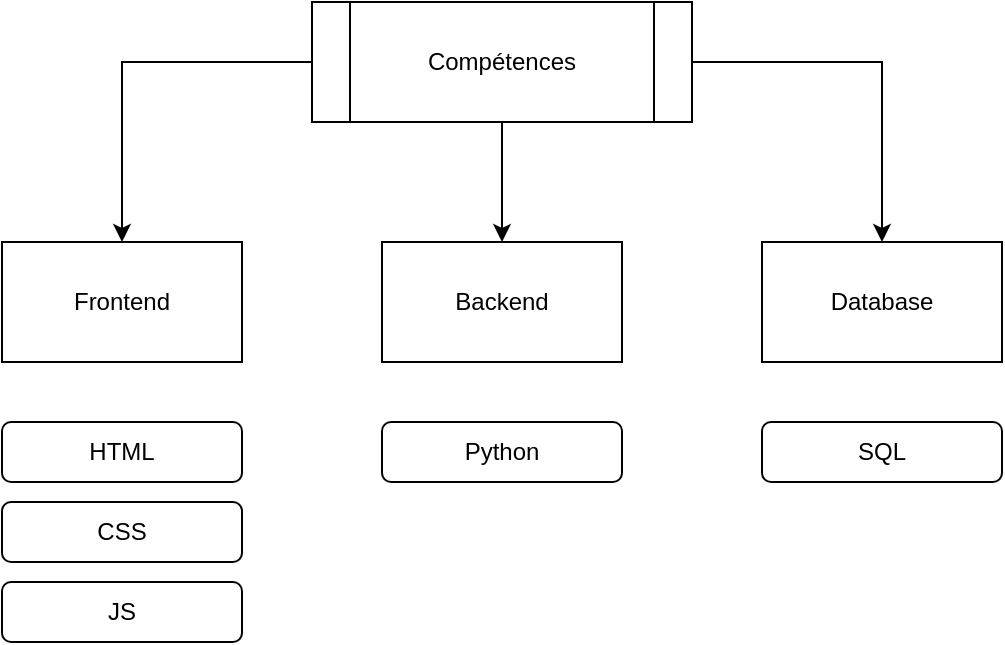 <mxfile version="21.6.5" type="device" pages="18">
  <diagram name="Compétences" id="FsElyRJZyIENc7BHRUg7">
    <mxGraphModel dx="534" dy="376" grid="1" gridSize="10" guides="1" tooltips="1" connect="1" arrows="1" fold="1" page="1" pageScale="1" pageWidth="850" pageHeight="1100" math="0" shadow="0">
      <root>
        <mxCell id="0" />
        <mxCell id="1" parent="0" />
        <mxCell id="UYfKwsAj6sMBI3JyJFuH-1" value="Frontend" style="rounded=0;whiteSpace=wrap;html=1;" vertex="1" parent="1">
          <mxGeometry x="110" y="160" width="120" height="60" as="geometry" />
        </mxCell>
        <mxCell id="UYfKwsAj6sMBI3JyJFuH-10" style="edgeStyle=orthogonalEdgeStyle;rounded=0;orthogonalLoop=1;jettySize=auto;html=1;entryX=0.5;entryY=0;entryDx=0;entryDy=0;" edge="1" parent="1" source="UYfKwsAj6sMBI3JyJFuH-2" target="UYfKwsAj6sMBI3JyJFuH-1">
          <mxGeometry relative="1" as="geometry" />
        </mxCell>
        <mxCell id="UYfKwsAj6sMBI3JyJFuH-11" style="edgeStyle=orthogonalEdgeStyle;rounded=0;orthogonalLoop=1;jettySize=auto;html=1;entryX=0.5;entryY=0;entryDx=0;entryDy=0;" edge="1" parent="1" source="UYfKwsAj6sMBI3JyJFuH-2" target="UYfKwsAj6sMBI3JyJFuH-3">
          <mxGeometry relative="1" as="geometry" />
        </mxCell>
        <mxCell id="UYfKwsAj6sMBI3JyJFuH-12" style="edgeStyle=orthogonalEdgeStyle;rounded=0;orthogonalLoop=1;jettySize=auto;html=1;entryX=0.5;entryY=0;entryDx=0;entryDy=0;" edge="1" parent="1" source="UYfKwsAj6sMBI3JyJFuH-2" target="UYfKwsAj6sMBI3JyJFuH-4">
          <mxGeometry relative="1" as="geometry" />
        </mxCell>
        <mxCell id="UYfKwsAj6sMBI3JyJFuH-2" value="Compétences" style="shape=process;whiteSpace=wrap;html=1;backgroundOutline=1;" vertex="1" parent="1">
          <mxGeometry x="265" y="40" width="190" height="60" as="geometry" />
        </mxCell>
        <mxCell id="UYfKwsAj6sMBI3JyJFuH-3" value="Backend" style="rounded=0;whiteSpace=wrap;html=1;" vertex="1" parent="1">
          <mxGeometry x="300" y="160" width="120" height="60" as="geometry" />
        </mxCell>
        <mxCell id="UYfKwsAj6sMBI3JyJFuH-4" value="Database" style="rounded=0;whiteSpace=wrap;html=1;" vertex="1" parent="1">
          <mxGeometry x="490" y="160" width="120" height="60" as="geometry" />
        </mxCell>
        <mxCell id="UYfKwsAj6sMBI3JyJFuH-5" value="HTML" style="rounded=1;whiteSpace=wrap;html=1;" vertex="1" parent="1">
          <mxGeometry x="110" y="250" width="120" height="30" as="geometry" />
        </mxCell>
        <mxCell id="UYfKwsAj6sMBI3JyJFuH-6" value="JS" style="rounded=1;whiteSpace=wrap;html=1;" vertex="1" parent="1">
          <mxGeometry x="110" y="330" width="120" height="30" as="geometry" />
        </mxCell>
        <mxCell id="UYfKwsAj6sMBI3JyJFuH-7" value="CSS" style="rounded=1;whiteSpace=wrap;html=1;" vertex="1" parent="1">
          <mxGeometry x="110" y="290" width="120" height="30" as="geometry" />
        </mxCell>
        <mxCell id="UYfKwsAj6sMBI3JyJFuH-8" value="Python" style="rounded=1;whiteSpace=wrap;html=1;" vertex="1" parent="1">
          <mxGeometry x="300" y="250" width="120" height="30" as="geometry" />
        </mxCell>
        <mxCell id="UYfKwsAj6sMBI3JyJFuH-9" value="SQL" style="rounded=1;whiteSpace=wrap;html=1;" vertex="1" parent="1">
          <mxGeometry x="490" y="250" width="120" height="30" as="geometry" />
        </mxCell>
      </root>
    </mxGraphModel>
  </diagram>
  <diagram name="gestion-de-projet" id="L6zlp5e58-qKMwwrjIRP">
    <mxGraphModel dx="748" dy="526" grid="1" gridSize="10" guides="1" tooltips="1" connect="1" arrows="1" fold="1" page="1" pageScale="1" pageWidth="850" pageHeight="1100" math="0" shadow="0">
      <root>
        <mxCell id="3cezqD9I5aT_sAthx2u6-0" />
        <mxCell id="3cezqD9I5aT_sAthx2u6-1" parent="3cezqD9I5aT_sAthx2u6-0" />
        <mxCell id="3cezqD9I5aT_sAthx2u6-2" value="Gestion des taches" style="rounded=0;whiteSpace=wrap;html=1;" vertex="1" parent="3cezqD9I5aT_sAthx2u6-1">
          <mxGeometry x="110" y="160" width="120" height="60" as="geometry" />
        </mxCell>
        <mxCell id="3cezqD9I5aT_sAthx2u6-3" style="edgeStyle=orthogonalEdgeStyle;rounded=0;orthogonalLoop=1;jettySize=auto;html=1;entryX=0.5;entryY=0;entryDx=0;entryDy=0;" edge="1" parent="3cezqD9I5aT_sAthx2u6-1" source="3cezqD9I5aT_sAthx2u6-6" target="3cezqD9I5aT_sAthx2u6-2">
          <mxGeometry relative="1" as="geometry" />
        </mxCell>
        <mxCell id="3cezqD9I5aT_sAthx2u6-4" style="edgeStyle=orthogonalEdgeStyle;rounded=0;orthogonalLoop=1;jettySize=auto;html=1;entryX=0.5;entryY=0;entryDx=0;entryDy=0;" edge="1" parent="3cezqD9I5aT_sAthx2u6-1" source="3cezqD9I5aT_sAthx2u6-6" target="3cezqD9I5aT_sAthx2u6-7">
          <mxGeometry relative="1" as="geometry" />
        </mxCell>
        <mxCell id="3cezqD9I5aT_sAthx2u6-5" style="edgeStyle=orthogonalEdgeStyle;rounded=0;orthogonalLoop=1;jettySize=auto;html=1;entryX=0.5;entryY=0;entryDx=0;entryDy=0;" edge="1" parent="3cezqD9I5aT_sAthx2u6-1" source="3cezqD9I5aT_sAthx2u6-6" target="3cezqD9I5aT_sAthx2u6-8">
          <mxGeometry relative="1" as="geometry" />
        </mxCell>
        <mxCell id="3cezqD9I5aT_sAthx2u6-6" value="Gestion de projet" style="shape=process;whiteSpace=wrap;html=1;backgroundOutline=1;" vertex="1" parent="3cezqD9I5aT_sAthx2u6-1">
          <mxGeometry x="265" y="40" width="190" height="60" as="geometry" />
        </mxCell>
        <mxCell id="3cezqD9I5aT_sAthx2u6-7" value="Gestion des deadlines" style="rounded=0;whiteSpace=wrap;html=1;" vertex="1" parent="3cezqD9I5aT_sAthx2u6-1">
          <mxGeometry x="300" y="160" width="120" height="60" as="geometry" />
        </mxCell>
        <mxCell id="3cezqD9I5aT_sAthx2u6-8" value="Gestion des versions" style="rounded=0;whiteSpace=wrap;html=1;" vertex="1" parent="3cezqD9I5aT_sAthx2u6-1">
          <mxGeometry x="490" y="160" width="120" height="60" as="geometry" />
        </mxCell>
        <mxCell id="3cezqD9I5aT_sAthx2u6-9" value="Tableau Kanban" style="rounded=1;whiteSpace=wrap;html=1;" vertex="1" parent="3cezqD9I5aT_sAthx2u6-1">
          <mxGeometry x="110" y="250" width="120" height="30" as="geometry" />
        </mxCell>
        <mxCell id="3cezqD9I5aT_sAthx2u6-12" value="Trello" style="rounded=1;whiteSpace=wrap;html=1;" vertex="1" parent="3cezqD9I5aT_sAthx2u6-1">
          <mxGeometry x="300" y="250" width="120" height="30" as="geometry" />
        </mxCell>
        <mxCell id="3cezqD9I5aT_sAthx2u6-13" value="Git et GitHub" style="rounded=1;whiteSpace=wrap;html=1;" vertex="1" parent="3cezqD9I5aT_sAthx2u6-1">
          <mxGeometry x="490" y="250" width="120" height="30" as="geometry" />
        </mxCell>
        <mxCell id="zZVN3B24RaBXVE8z_iWB-0" value="Méthode Agile: Sprints" style="rounded=1;whiteSpace=wrap;html=1;" vertex="1" parent="3cezqD9I5aT_sAthx2u6-1">
          <mxGeometry x="300" y="290" width="120" height="30" as="geometry" />
        </mxCell>
        <mxCell id="zZVN3B24RaBXVE8z_iWB-1" value="TODO sur Notion" style="rounded=1;whiteSpace=wrap;html=1;" vertex="1" parent="3cezqD9I5aT_sAthx2u6-1">
          <mxGeometry x="110" y="290" width="120" height="30" as="geometry" />
        </mxCell>
      </root>
    </mxGraphModel>
  </diagram>
  <diagram name="resources" id="FDfeYP9EXW61R6UOFg9i">
    <mxGraphModel dx="748" dy="526" grid="1" gridSize="10" guides="1" tooltips="1" connect="1" arrows="1" fold="1" page="1" pageScale="1" pageWidth="850" pageHeight="1100" math="0" shadow="0">
      <root>
        <mxCell id="Lgk5HV7yqxvsgIs8EsjO-0" />
        <mxCell id="Lgk5HV7yqxvsgIs8EsjO-1" parent="Lgk5HV7yqxvsgIs8EsjO-0" />
        <mxCell id="Lgk5HV7yqxvsgIs8EsjO-2" value="Tutorials" style="rounded=0;whiteSpace=wrap;html=1;" vertex="1" parent="Lgk5HV7yqxvsgIs8EsjO-1">
          <mxGeometry x="110" y="160" width="120" height="60" as="geometry" />
        </mxCell>
        <mxCell id="Lgk5HV7yqxvsgIs8EsjO-3" style="edgeStyle=orthogonalEdgeStyle;rounded=0;orthogonalLoop=1;jettySize=auto;html=1;entryX=0.5;entryY=0;entryDx=0;entryDy=0;" edge="1" parent="Lgk5HV7yqxvsgIs8EsjO-1" source="Lgk5HV7yqxvsgIs8EsjO-6" target="Lgk5HV7yqxvsgIs8EsjO-2">
          <mxGeometry relative="1" as="geometry" />
        </mxCell>
        <mxCell id="Lgk5HV7yqxvsgIs8EsjO-4" style="edgeStyle=orthogonalEdgeStyle;rounded=0;orthogonalLoop=1;jettySize=auto;html=1;entryX=0.5;entryY=0;entryDx=0;entryDy=0;" edge="1" parent="Lgk5HV7yqxvsgIs8EsjO-1" source="Lgk5HV7yqxvsgIs8EsjO-6" target="Lgk5HV7yqxvsgIs8EsjO-7">
          <mxGeometry relative="1" as="geometry" />
        </mxCell>
        <mxCell id="Lgk5HV7yqxvsgIs8EsjO-5" style="edgeStyle=orthogonalEdgeStyle;rounded=0;orthogonalLoop=1;jettySize=auto;html=1;entryX=0.5;entryY=0;entryDx=0;entryDy=0;" edge="1" parent="Lgk5HV7yqxvsgIs8EsjO-1" source="Lgk5HV7yqxvsgIs8EsjO-6" target="Lgk5HV7yqxvsgIs8EsjO-8">
          <mxGeometry relative="1" as="geometry" />
        </mxCell>
        <mxCell id="Lgk5HV7yqxvsgIs8EsjO-6" value="Resources en ligne" style="shape=process;whiteSpace=wrap;html=1;backgroundOutline=1;" vertex="1" parent="Lgk5HV7yqxvsgIs8EsjO-1">
          <mxGeometry x="265" y="40" width="190" height="60" as="geometry" />
        </mxCell>
        <mxCell id="Lgk5HV7yqxvsgIs8EsjO-7" value="Bugs" style="rounded=0;whiteSpace=wrap;html=1;" vertex="1" parent="Lgk5HV7yqxvsgIs8EsjO-1">
          <mxGeometry x="300" y="160" width="120" height="60" as="geometry" />
        </mxCell>
        <mxCell id="Lgk5HV7yqxvsgIs8EsjO-8" value="Développement" style="rounded=0;whiteSpace=wrap;html=1;" vertex="1" parent="Lgk5HV7yqxvsgIs8EsjO-1">
          <mxGeometry x="490" y="160" width="120" height="60" as="geometry" />
        </mxCell>
        <mxCell id="Lgk5HV7yqxvsgIs8EsjO-9" value="Youtube" style="rounded=1;whiteSpace=wrap;html=1;" vertex="1" parent="Lgk5HV7yqxvsgIs8EsjO-1">
          <mxGeometry x="110" y="250" width="120" height="30" as="geometry" />
        </mxCell>
        <mxCell id="Lgk5HV7yqxvsgIs8EsjO-10" value="Stackoverflow" style="rounded=1;whiteSpace=wrap;html=1;" vertex="1" parent="Lgk5HV7yqxvsgIs8EsjO-1">
          <mxGeometry x="300" y="250" width="120" height="30" as="geometry" />
        </mxCell>
        <mxCell id="Lgk5HV7yqxvsgIs8EsjO-11" value="Logiciel gratuits" style="rounded=1;whiteSpace=wrap;html=1;" vertex="1" parent="Lgk5HV7yqxvsgIs8EsjO-1">
          <mxGeometry x="490" y="250" width="120" height="30" as="geometry" />
        </mxCell>
        <mxCell id="Lgk5HV7yqxvsgIs8EsjO-12" value="Forums des developpeurs" style="rounded=1;whiteSpace=wrap;html=1;" vertex="1" parent="Lgk5HV7yqxvsgIs8EsjO-1">
          <mxGeometry x="300" y="290" width="120" height="30" as="geometry" />
        </mxCell>
        <mxCell id="Lgk5HV7yqxvsgIs8EsjO-13" value="Documentations" style="rounded=1;whiteSpace=wrap;html=1;" vertex="1" parent="Lgk5HV7yqxvsgIs8EsjO-1">
          <mxGeometry x="110" y="290" width="120" height="30" as="geometry" />
        </mxCell>
        <mxCell id="nF5TkYPPa_rhPDmqPRMC-0" value="Packages open source" style="rounded=1;whiteSpace=wrap;html=1;" vertex="1" parent="Lgk5HV7yqxvsgIs8EsjO-1">
          <mxGeometry x="490" y="290" width="120" height="30" as="geometry" />
        </mxCell>
      </root>
    </mxGraphModel>
  </diagram>
  <diagram name="structure-frontend-homepage" id="Y5vxg1IiKpwfDMw_MM7v">
    <mxGraphModel dx="748" dy="526" grid="1" gridSize="10" guides="1" tooltips="1" connect="1" arrows="1" fold="1" page="1" pageScale="1" pageWidth="850" pageHeight="1100" math="0" shadow="0">
      <root>
        <mxCell id="XMSbT5THrDNFIOujvTUJ-0" />
        <mxCell id="XMSbT5THrDNFIOujvTUJ-1" parent="XMSbT5THrDNFIOujvTUJ-0" />
        <mxCell id="XMSbT5THrDNFIOujvTUJ-3" style="edgeStyle=orthogonalEdgeStyle;rounded=0;orthogonalLoop=1;jettySize=auto;html=1;exitX=0;exitY=0.5;exitDx=0;exitDy=0;" edge="1" parent="XMSbT5THrDNFIOujvTUJ-1" source="XMSbT5THrDNFIOujvTUJ-6">
          <mxGeometry relative="1" as="geometry">
            <mxPoint x="161" y="110" as="targetPoint" />
            <Array as="points">
              <mxPoint x="80" y="50" />
              <mxPoint x="80" y="90" />
              <mxPoint x="161" y="90" />
            </Array>
          </mxGeometry>
        </mxCell>
        <mxCell id="XMSbT5THrDNFIOujvTUJ-6" value="Frontend" style="shape=process;whiteSpace=wrap;html=1;backgroundOutline=1;" vertex="1" parent="XMSbT5THrDNFIOujvTUJ-1">
          <mxGeometry x="100" y="20" width="190" height="60" as="geometry" />
        </mxCell>
        <mxCell id="eyv14n9GwTVDYKiOcpnP-1" value="Homepage" style="shape=umlFrame;whiteSpace=wrap;html=1;pointerEvents=0;width=80;height=30;" vertex="1" parent="XMSbT5THrDNFIOujvTUJ-1">
          <mxGeometry x="100" y="110" width="480" height="430" as="geometry" />
        </mxCell>
        <mxCell id="eyv14n9GwTVDYKiOcpnP-4" value="Navbar" style="shape=umlFrame;whiteSpace=wrap;html=1;pointerEvents=0;" vertex="1" parent="XMSbT5THrDNFIOujvTUJ-1">
          <mxGeometry x="120" y="150" width="440" height="40" as="geometry" />
        </mxCell>
        <mxCell id="eyv14n9GwTVDYKiOcpnP-5" value="Nos Catégories" style="shape=umlFrame;whiteSpace=wrap;html=1;pointerEvents=0;width=90;height=30;" vertex="1" parent="XMSbT5THrDNFIOujvTUJ-1">
          <mxGeometry x="120" y="300" width="440" height="40" as="geometry" />
        </mxCell>
        <mxCell id="eyv14n9GwTVDYKiOcpnP-7" value="Carousel" style="rounded=0;whiteSpace=wrap;html=1;" vertex="1" parent="XMSbT5THrDNFIOujvTUJ-1">
          <mxGeometry x="120" y="210" width="440" height="70" as="geometry" />
        </mxCell>
        <mxCell id="eyv14n9GwTVDYKiOcpnP-8" value="Footer" style="shape=umlFrame;whiteSpace=wrap;html=1;pointerEvents=0;" vertex="1" parent="XMSbT5THrDNFIOujvTUJ-1">
          <mxGeometry x="120" y="490" width="440" height="40" as="geometry" />
        </mxCell>
        <mxCell id="eyv14n9GwTVDYKiOcpnP-9" value="Category Card" style="rounded=0;whiteSpace=wrap;html=1;" vertex="1" parent="XMSbT5THrDNFIOujvTUJ-1">
          <mxGeometry x="240" y="305" width="110" height="30" as="geometry" />
        </mxCell>
        <mxCell id="eyv14n9GwTVDYKiOcpnP-10" value="Category Card" style="rounded=0;whiteSpace=wrap;html=1;" vertex="1" parent="XMSbT5THrDNFIOujvTUJ-1">
          <mxGeometry x="360" y="305" width="110" height="30" as="geometry" />
        </mxCell>
        <mxCell id="eyv14n9GwTVDYKiOcpnP-11" value="Recommandés" style="shape=umlFrame;whiteSpace=wrap;html=1;pointerEvents=0;width=90;height=30;" vertex="1" parent="XMSbT5THrDNFIOujvTUJ-1">
          <mxGeometry x="120" y="360" width="440" height="40" as="geometry" />
        </mxCell>
        <mxCell id="eyv14n9GwTVDYKiOcpnP-12" value="Book Card" style="rounded=0;whiteSpace=wrap;html=1;" vertex="1" parent="XMSbT5THrDNFIOujvTUJ-1">
          <mxGeometry x="240" y="365" width="110" height="30" as="geometry" />
        </mxCell>
        <mxCell id="eyv14n9GwTVDYKiOcpnP-13" value="Book Card" style="rounded=0;whiteSpace=wrap;html=1;" vertex="1" parent="XMSbT5THrDNFIOujvTUJ-1">
          <mxGeometry x="360" y="365" width="110" height="30" as="geometry" />
        </mxCell>
        <mxCell id="eyv14n9GwTVDYKiOcpnP-14" value="Populaires" style="shape=umlFrame;whiteSpace=wrap;html=1;pointerEvents=0;width=90;height=30;" vertex="1" parent="XMSbT5THrDNFIOujvTUJ-1">
          <mxGeometry x="120" y="420" width="440" height="40" as="geometry" />
        </mxCell>
        <mxCell id="eyv14n9GwTVDYKiOcpnP-15" value="Book Card" style="rounded=0;whiteSpace=wrap;html=1;" vertex="1" parent="XMSbT5THrDNFIOujvTUJ-1">
          <mxGeometry x="240" y="425" width="110" height="30" as="geometry" />
        </mxCell>
        <mxCell id="eyv14n9GwTVDYKiOcpnP-16" value="Book Card" style="rounded=0;whiteSpace=wrap;html=1;" vertex="1" parent="XMSbT5THrDNFIOujvTUJ-1">
          <mxGeometry x="360" y="425" width="110" height="30" as="geometry" />
        </mxCell>
      </root>
    </mxGraphModel>
  </diagram>
  <diagram name="structure-frontend-books-category" id="8SHwD02Zdw8RikKMk8Fc">
    <mxGraphModel dx="748" dy="526" grid="1" gridSize="10" guides="1" tooltips="1" connect="1" arrows="1" fold="1" page="1" pageScale="1" pageWidth="850" pageHeight="1100" math="0" shadow="0">
      <root>
        <mxCell id="OXuAD1X-FIdEDkNqPvhI-0" />
        <mxCell id="OXuAD1X-FIdEDkNqPvhI-1" parent="OXuAD1X-FIdEDkNqPvhI-0" />
        <mxCell id="OXuAD1X-FIdEDkNqPvhI-2" style="edgeStyle=orthogonalEdgeStyle;rounded=0;orthogonalLoop=1;jettySize=auto;html=1;exitX=0;exitY=0.5;exitDx=0;exitDy=0;" edge="1" parent="OXuAD1X-FIdEDkNqPvhI-1" source="OXuAD1X-FIdEDkNqPvhI-3">
          <mxGeometry relative="1" as="geometry">
            <mxPoint x="161" y="110" as="targetPoint" />
            <Array as="points">
              <mxPoint x="80" y="50" />
              <mxPoint x="80" y="90" />
              <mxPoint x="161" y="90" />
            </Array>
          </mxGeometry>
        </mxCell>
        <mxCell id="OXuAD1X-FIdEDkNqPvhI-3" value="Frontend" style="shape=process;whiteSpace=wrap;html=1;backgroundOutline=1;" vertex="1" parent="OXuAD1X-FIdEDkNqPvhI-1">
          <mxGeometry x="100" y="20" width="190" height="60" as="geometry" />
        </mxCell>
        <mxCell id="OXuAD1X-FIdEDkNqPvhI-4" value="books-category" style="shape=umlFrame;whiteSpace=wrap;html=1;pointerEvents=0;width=80;height=30;" vertex="1" parent="OXuAD1X-FIdEDkNqPvhI-1">
          <mxGeometry x="100" y="110" width="480" height="430" as="geometry" />
        </mxCell>
        <mxCell id="OXuAD1X-FIdEDkNqPvhI-5" value="Navbar" style="shape=umlFrame;whiteSpace=wrap;html=1;pointerEvents=0;" vertex="1" parent="OXuAD1X-FIdEDkNqPvhI-1">
          <mxGeometry x="120" y="150" width="440" height="40" as="geometry" />
        </mxCell>
        <mxCell id="OXuAD1X-FIdEDkNqPvhI-7" value="Category Presentation Hero" style="rounded=0;whiteSpace=wrap;html=1;" vertex="1" parent="OXuAD1X-FIdEDkNqPvhI-1">
          <mxGeometry x="120" y="210" width="440" height="70" as="geometry" />
        </mxCell>
        <mxCell id="OXuAD1X-FIdEDkNqPvhI-8" value="Footer" style="shape=umlFrame;whiteSpace=wrap;html=1;pointerEvents=0;" vertex="1" parent="OXuAD1X-FIdEDkNqPvhI-1">
          <mxGeometry x="120" y="490" width="440" height="40" as="geometry" />
        </mxCell>
        <mxCell id="OXuAD1X-FIdEDkNqPvhI-12" value="Book Card" style="rounded=0;whiteSpace=wrap;html=1;" vertex="1" parent="OXuAD1X-FIdEDkNqPvhI-1">
          <mxGeometry x="215" y="310" width="110" height="30" as="geometry" />
        </mxCell>
        <mxCell id="OXuAD1X-FIdEDkNqPvhI-13" value="Book Card" style="rounded=0;whiteSpace=wrap;html=1;" vertex="1" parent="OXuAD1X-FIdEDkNqPvhI-1">
          <mxGeometry x="355" y="310" width="110" height="30" as="geometry" />
        </mxCell>
        <mxCell id="OXuAD1X-FIdEDkNqPvhI-15" value="Book Card" style="rounded=0;whiteSpace=wrap;html=1;" vertex="1" parent="OXuAD1X-FIdEDkNqPvhI-1">
          <mxGeometry x="215" y="360" width="110" height="30" as="geometry" />
        </mxCell>
        <mxCell id="OXuAD1X-FIdEDkNqPvhI-16" value="Book Card" style="rounded=0;whiteSpace=wrap;html=1;" vertex="1" parent="OXuAD1X-FIdEDkNqPvhI-1">
          <mxGeometry x="355" y="360" width="110" height="30" as="geometry" />
        </mxCell>
      </root>
    </mxGraphModel>
  </diagram>
  <diagram name="structure-frontend-books-all" id="61kvUygl9w5mtAcyrvK_">
    <mxGraphModel dx="748" dy="526" grid="1" gridSize="10" guides="1" tooltips="1" connect="1" arrows="1" fold="1" page="1" pageScale="1" pageWidth="850" pageHeight="1100" math="0" shadow="0">
      <root>
        <mxCell id="ixwoYya5zz8tMN8Jw5dS-0" />
        <mxCell id="ixwoYya5zz8tMN8Jw5dS-1" parent="ixwoYya5zz8tMN8Jw5dS-0" />
        <mxCell id="ixwoYya5zz8tMN8Jw5dS-2" style="edgeStyle=orthogonalEdgeStyle;rounded=0;orthogonalLoop=1;jettySize=auto;html=1;exitX=0;exitY=0.5;exitDx=0;exitDy=0;" edge="1" parent="ixwoYya5zz8tMN8Jw5dS-1" source="ixwoYya5zz8tMN8Jw5dS-3">
          <mxGeometry relative="1" as="geometry">
            <mxPoint x="161" y="110" as="targetPoint" />
            <Array as="points">
              <mxPoint x="80" y="50" />
              <mxPoint x="80" y="90" />
              <mxPoint x="161" y="90" />
            </Array>
          </mxGeometry>
        </mxCell>
        <mxCell id="ixwoYya5zz8tMN8Jw5dS-3" value="Frontend" style="shape=process;whiteSpace=wrap;html=1;backgroundOutline=1;" vertex="1" parent="ixwoYya5zz8tMN8Jw5dS-1">
          <mxGeometry x="100" y="20" width="190" height="60" as="geometry" />
        </mxCell>
        <mxCell id="ixwoYya5zz8tMN8Jw5dS-4" value="books" style="shape=umlFrame;whiteSpace=wrap;html=1;pointerEvents=0;width=80;height=30;" vertex="1" parent="ixwoYya5zz8tMN8Jw5dS-1">
          <mxGeometry x="100" y="110" width="480" height="430" as="geometry" />
        </mxCell>
        <mxCell id="ixwoYya5zz8tMN8Jw5dS-5" value="Navbar" style="shape=umlFrame;whiteSpace=wrap;html=1;pointerEvents=0;" vertex="1" parent="ixwoYya5zz8tMN8Jw5dS-1">
          <mxGeometry x="120" y="150" width="440" height="40" as="geometry" />
        </mxCell>
        <mxCell id="ixwoYya5zz8tMN8Jw5dS-7" value="Footer" style="shape=umlFrame;whiteSpace=wrap;html=1;pointerEvents=0;" vertex="1" parent="ixwoYya5zz8tMN8Jw5dS-1">
          <mxGeometry x="120" y="490" width="440" height="40" as="geometry" />
        </mxCell>
        <mxCell id="ixwoYya5zz8tMN8Jw5dS-8" value="Book Card" style="rounded=0;whiteSpace=wrap;html=1;" vertex="1" parent="ixwoYya5zz8tMN8Jw5dS-1">
          <mxGeometry x="215" y="310" width="110" height="30" as="geometry" />
        </mxCell>
        <mxCell id="ixwoYya5zz8tMN8Jw5dS-9" value="Book Card" style="rounded=0;whiteSpace=wrap;html=1;" vertex="1" parent="ixwoYya5zz8tMN8Jw5dS-1">
          <mxGeometry x="355" y="310" width="110" height="30" as="geometry" />
        </mxCell>
        <mxCell id="ixwoYya5zz8tMN8Jw5dS-10" value="Book Card" style="rounded=0;whiteSpace=wrap;html=1;" vertex="1" parent="ixwoYya5zz8tMN8Jw5dS-1">
          <mxGeometry x="215" y="360" width="110" height="30" as="geometry" />
        </mxCell>
        <mxCell id="ixwoYya5zz8tMN8Jw5dS-11" value="Book Card" style="rounded=0;whiteSpace=wrap;html=1;" vertex="1" parent="ixwoYya5zz8tMN8Jw5dS-1">
          <mxGeometry x="355" y="360" width="110" height="30" as="geometry" />
        </mxCell>
        <mxCell id="2__scQtsUMkSSnizedCl-0" value="Book Card" style="rounded=0;whiteSpace=wrap;html=1;" vertex="1" parent="ixwoYya5zz8tMN8Jw5dS-1">
          <mxGeometry x="215" y="210" width="110" height="30" as="geometry" />
        </mxCell>
        <mxCell id="2__scQtsUMkSSnizedCl-1" value="Book Card" style="rounded=0;whiteSpace=wrap;html=1;" vertex="1" parent="ixwoYya5zz8tMN8Jw5dS-1">
          <mxGeometry x="355" y="210" width="110" height="30" as="geometry" />
        </mxCell>
        <mxCell id="2__scQtsUMkSSnizedCl-2" value="Book Card" style="rounded=0;whiteSpace=wrap;html=1;" vertex="1" parent="ixwoYya5zz8tMN8Jw5dS-1">
          <mxGeometry x="215" y="260" width="110" height="30" as="geometry" />
        </mxCell>
        <mxCell id="2__scQtsUMkSSnizedCl-3" value="Book Card" style="rounded=0;whiteSpace=wrap;html=1;" vertex="1" parent="ixwoYya5zz8tMN8Jw5dS-1">
          <mxGeometry x="355" y="260" width="110" height="30" as="geometry" />
        </mxCell>
      </root>
    </mxGraphModel>
  </diagram>
  <diagram name="structure-backend" id="paz04cLfZpnkLTiHMxJc">
    <mxGraphModel dx="748" dy="526" grid="1" gridSize="10" guides="1" tooltips="1" connect="1" arrows="1" fold="1" page="1" pageScale="1" pageWidth="850" pageHeight="1100" math="0" shadow="0">
      <root>
        <mxCell id="DP70A6knV66Pbqx-8idW-0" />
        <mxCell id="DP70A6knV66Pbqx-8idW-1" parent="DP70A6knV66Pbqx-8idW-0" />
        <mxCell id="DP70A6knV66Pbqx-8idW-2" style="edgeStyle=orthogonalEdgeStyle;rounded=0;orthogonalLoop=1;jettySize=auto;html=1;exitX=0;exitY=0.5;exitDx=0;exitDy=0;" edge="1" parent="DP70A6knV66Pbqx-8idW-1" source="DP70A6knV66Pbqx-8idW-3">
          <mxGeometry relative="1" as="geometry">
            <mxPoint x="161" y="110" as="targetPoint" />
            <Array as="points">
              <mxPoint x="80" y="50" />
              <mxPoint x="80" y="90" />
              <mxPoint x="161" y="90" />
            </Array>
          </mxGeometry>
        </mxCell>
        <mxCell id="2fDmf-JDhume36OC039_-3" style="edgeStyle=orthogonalEdgeStyle;rounded=0;orthogonalLoop=1;jettySize=auto;html=1;entryX=0.125;entryY=-0.025;entryDx=0;entryDy=0;entryPerimeter=0;" edge="1" parent="DP70A6knV66Pbqx-8idW-1" source="DP70A6knV66Pbqx-8idW-3" target="2fDmf-JDhume36OC039_-0">
          <mxGeometry relative="1" as="geometry">
            <mxPoint x="120" y="170" as="targetPoint" />
            <Array as="points">
              <mxPoint x="60" y="50" />
              <mxPoint x="60" y="160" />
              <mxPoint x="160" y="160" />
            </Array>
          </mxGeometry>
        </mxCell>
        <mxCell id="DP70A6knV66Pbqx-8idW-3" value="Backend (/api)" style="shape=process;whiteSpace=wrap;html=1;backgroundOutline=1;" vertex="1" parent="DP70A6knV66Pbqx-8idW-1">
          <mxGeometry x="100" y="20" width="190" height="60" as="geometry" />
        </mxCell>
        <mxCell id="DP70A6knV66Pbqx-8idW-4" value="/auth" style="shape=umlFrame;whiteSpace=wrap;html=1;pointerEvents=0;width=80;height=30;" vertex="1" parent="DP70A6knV66Pbqx-8idW-1">
          <mxGeometry x="100" y="110" width="480" height="40" as="geometry" />
        </mxCell>
        <mxCell id="2fDmf-JDhume36OC039_-0" value="/categorie" style="shape=umlFrame;whiteSpace=wrap;html=1;pointerEvents=0;width=80;height=30;" vertex="1" parent="DP70A6knV66Pbqx-8idW-1">
          <mxGeometry x="100" y="180" width="480" height="40" as="geometry" />
        </mxCell>
        <mxCell id="2fDmf-JDhume36OC039_-1" value="/livre" style="shape=umlFrame;whiteSpace=wrap;html=1;pointerEvents=0;width=80;height=30;" vertex="1" parent="DP70A6knV66Pbqx-8idW-1">
          <mxGeometry x="100" y="250" width="480" height="40" as="geometry" />
        </mxCell>
        <mxCell id="2fDmf-JDhume36OC039_-2" value="/emprunt" style="shape=umlFrame;whiteSpace=wrap;html=1;pointerEvents=0;width=80;height=30;" vertex="1" parent="DP70A6knV66Pbqx-8idW-1">
          <mxGeometry x="100" y="320" width="480" height="40" as="geometry" />
        </mxCell>
        <mxCell id="2fDmf-JDhume36OC039_-4" style="edgeStyle=orthogonalEdgeStyle;rounded=0;orthogonalLoop=1;jettySize=auto;html=1;entryX=0.125;entryY=0;entryDx=0;entryDy=0;entryPerimeter=0;" edge="1" parent="DP70A6knV66Pbqx-8idW-1" target="2fDmf-JDhume36OC039_-1">
          <mxGeometry relative="1" as="geometry">
            <mxPoint x="100" y="51" as="sourcePoint" />
            <mxPoint x="160" y="180" as="targetPoint" />
            <Array as="points">
              <mxPoint x="60" y="51" />
              <mxPoint x="60" y="230" />
              <mxPoint x="160" y="230" />
            </Array>
          </mxGeometry>
        </mxCell>
        <mxCell id="2fDmf-JDhume36OC039_-5" style="edgeStyle=orthogonalEdgeStyle;rounded=0;orthogonalLoop=1;jettySize=auto;html=1;entryX=0.125;entryY=-0.025;entryDx=0;entryDy=0;entryPerimeter=0;" edge="1" parent="DP70A6knV66Pbqx-8idW-1" target="2fDmf-JDhume36OC039_-2">
          <mxGeometry relative="1" as="geometry">
            <mxPoint x="100" y="51" as="sourcePoint" />
            <mxPoint x="160" y="250" as="targetPoint" />
            <Array as="points">
              <mxPoint x="60" y="51" />
              <mxPoint x="60" y="300" />
              <mxPoint x="160" y="300" />
            </Array>
          </mxGeometry>
        </mxCell>
      </root>
    </mxGraphModel>
  </diagram>
  <diagram name="structure-backend-auth" id="5_O0OTe2Bs4-vD-PBzTZ">
    <mxGraphModel dx="748" dy="526" grid="1" gridSize="10" guides="1" tooltips="1" connect="1" arrows="1" fold="1" page="1" pageScale="1" pageWidth="850" pageHeight="1100" math="0" shadow="0">
      <root>
        <mxCell id="FGiWNmGl4hjg8Q4oe6OJ-0" />
        <mxCell id="FGiWNmGl4hjg8Q4oe6OJ-1" parent="FGiWNmGl4hjg8Q4oe6OJ-0" />
        <mxCell id="FGiWNmGl4hjg8Q4oe6OJ-2" style="edgeStyle=orthogonalEdgeStyle;rounded=0;orthogonalLoop=1;jettySize=auto;html=1;exitX=0;exitY=0.5;exitDx=0;exitDy=0;" edge="1" parent="FGiWNmGl4hjg8Q4oe6OJ-1" source="FGiWNmGl4hjg8Q4oe6OJ-4">
          <mxGeometry relative="1" as="geometry">
            <mxPoint x="161" y="110" as="targetPoint" />
            <Array as="points">
              <mxPoint x="80" y="50" />
              <mxPoint x="80" y="90" />
              <mxPoint x="161" y="90" />
            </Array>
          </mxGeometry>
        </mxCell>
        <mxCell id="FGiWNmGl4hjg8Q4oe6OJ-4" value="Backend (/api)" style="shape=process;whiteSpace=wrap;html=1;backgroundOutline=1;" vertex="1" parent="FGiWNmGl4hjg8Q4oe6OJ-1">
          <mxGeometry x="100" y="20" width="190" height="60" as="geometry" />
        </mxCell>
        <mxCell id="FGiWNmGl4hjg8Q4oe6OJ-5" value="/auth" style="shape=umlFrame;whiteSpace=wrap;html=1;pointerEvents=0;width=80;height=30;" vertex="1" parent="FGiWNmGl4hjg8Q4oe6OJ-1">
          <mxGeometry x="100" y="110" width="340" height="250" as="geometry" />
        </mxCell>
        <mxCell id="OlMU-27O4pFaStpiFiie-5" value="/register POST" style="whiteSpace=wrap;html=1;rounded=1;arcSize=50;align=center;verticalAlign=middle;strokeWidth=1;autosize=1;spacing=4;treeFolding=1;treeMoving=1;newEdgeStyle={&quot;edgeStyle&quot;:&quot;entityRelationEdgeStyle&quot;,&quot;startArrow&quot;:&quot;none&quot;,&quot;endArrow&quot;:&quot;none&quot;,&quot;segment&quot;:10,&quot;curved&quot;:1,&quot;sourcePerimeterSpacing&quot;:0,&quot;targetPerimeterSpacing&quot;:0};" vertex="1" parent="FGiWNmGl4hjg8Q4oe6OJ-1">
          <mxGeometry x="195" y="144" width="120" height="30" as="geometry" />
        </mxCell>
        <mxCell id="OlMU-27O4pFaStpiFiie-6" value="" style="edgeStyle=entityRelationEdgeStyle;startArrow=none;endArrow=none;segment=10;curved=1;sourcePerimeterSpacing=0;targetPerimeterSpacing=0;rounded=0;exitX=0.142;exitY=0.124;exitDx=0;exitDy=0;exitPerimeter=0;" edge="1" target="OlMU-27O4pFaStpiFiie-5" parent="FGiWNmGl4hjg8Q4oe6OJ-1" source="FGiWNmGl4hjg8Q4oe6OJ-5">
          <mxGeometry relative="1" as="geometry">
            <mxPoint x="150" y="140" as="sourcePoint" />
          </mxGeometry>
        </mxCell>
        <mxCell id="OlMU-27O4pFaStpiFiie-7" value="/login POST" style="whiteSpace=wrap;html=1;rounded=1;arcSize=50;align=center;verticalAlign=middle;strokeWidth=1;autosize=1;spacing=4;treeFolding=1;treeMoving=1;newEdgeStyle={&quot;edgeStyle&quot;:&quot;entityRelationEdgeStyle&quot;,&quot;startArrow&quot;:&quot;none&quot;,&quot;endArrow&quot;:&quot;none&quot;,&quot;segment&quot;:10,&quot;curved&quot;:1,&quot;sourcePerimeterSpacing&quot;:0,&quot;targetPerimeterSpacing&quot;:0};" vertex="1" parent="FGiWNmGl4hjg8Q4oe6OJ-1">
          <mxGeometry x="195" y="191" width="110" height="30" as="geometry" />
        </mxCell>
        <mxCell id="OlMU-27O4pFaStpiFiie-8" value="" style="edgeStyle=entityRelationEdgeStyle;startArrow=none;endArrow=none;segment=10;curved=1;sourcePerimeterSpacing=0;targetPerimeterSpacing=0;rounded=0;exitX=0.133;exitY=0.124;exitDx=0;exitDy=0;exitPerimeter=0;" edge="1" target="OlMU-27O4pFaStpiFiie-7" parent="FGiWNmGl4hjg8Q4oe6OJ-1" source="FGiWNmGl4hjg8Q4oe6OJ-5">
          <mxGeometry relative="1" as="geometry">
            <mxPoint x="143" y="190" as="sourcePoint" />
          </mxGeometry>
        </mxCell>
        <mxCell id="OlMU-27O4pFaStpiFiie-9" value="/reset-password POST" style="whiteSpace=wrap;html=1;rounded=1;arcSize=50;align=center;verticalAlign=middle;strokeWidth=1;autosize=1;spacing=4;treeFolding=1;treeMoving=1;newEdgeStyle={&quot;edgeStyle&quot;:&quot;entityRelationEdgeStyle&quot;,&quot;startArrow&quot;:&quot;none&quot;,&quot;endArrow&quot;:&quot;none&quot;,&quot;segment&quot;:10,&quot;curved&quot;:1,&quot;sourcePerimeterSpacing&quot;:0,&quot;targetPerimeterSpacing&quot;:0};" vertex="1" parent="FGiWNmGl4hjg8Q4oe6OJ-1">
          <mxGeometry x="195" y="241" width="170" height="30" as="geometry" />
        </mxCell>
        <mxCell id="OlMU-27O4pFaStpiFiie-10" value="" style="edgeStyle=entityRelationEdgeStyle;startArrow=none;endArrow=none;segment=10;curved=1;sourcePerimeterSpacing=0;targetPerimeterSpacing=0;rounded=0;exitX=0.14;exitY=0.128;exitDx=0;exitDy=0;exitPerimeter=0;" edge="1" target="OlMU-27O4pFaStpiFiie-9" parent="FGiWNmGl4hjg8Q4oe6OJ-1" source="FGiWNmGl4hjg8Q4oe6OJ-5">
          <mxGeometry relative="1" as="geometry">
            <mxPoint x="140" y="140" as="sourcePoint" />
          </mxGeometry>
        </mxCell>
        <mxCell id="OlMU-27O4pFaStpiFiie-11" value="/reset-password/confirm/ POST" style="whiteSpace=wrap;html=1;rounded=1;arcSize=50;align=center;verticalAlign=middle;strokeWidth=1;autosize=1;spacing=4;treeFolding=1;treeMoving=1;newEdgeStyle={&quot;edgeStyle&quot;:&quot;entityRelationEdgeStyle&quot;,&quot;startArrow&quot;:&quot;none&quot;,&quot;endArrow&quot;:&quot;none&quot;,&quot;segment&quot;:10,&quot;curved&quot;:1,&quot;sourcePerimeterSpacing&quot;:0,&quot;targetPerimeterSpacing&quot;:0};" vertex="1" parent="FGiWNmGl4hjg8Q4oe6OJ-1">
          <mxGeometry x="195" y="291" width="210" height="30" as="geometry" />
        </mxCell>
        <mxCell id="OlMU-27O4pFaStpiFiie-12" value="" style="edgeStyle=entityRelationEdgeStyle;startArrow=none;endArrow=none;segment=10;curved=1;sourcePerimeterSpacing=0;targetPerimeterSpacing=0;rounded=0;exitX=0.133;exitY=0.128;exitDx=0;exitDy=0;exitPerimeter=0;" edge="1" target="OlMU-27O4pFaStpiFiie-11" parent="FGiWNmGl4hjg8Q4oe6OJ-1" source="FGiWNmGl4hjg8Q4oe6OJ-5">
          <mxGeometry relative="1" as="geometry">
            <mxPoint x="143" y="290" as="sourcePoint" />
          </mxGeometry>
        </mxCell>
      </root>
    </mxGraphModel>
  </diagram>
  <diagram name="structure-backend-categorie" id="0ouKmu4Ptb04IZlAWXcH">
    <mxGraphModel dx="748" dy="526" grid="1" gridSize="10" guides="1" tooltips="1" connect="1" arrows="1" fold="1" page="1" pageScale="1" pageWidth="850" pageHeight="1100" math="0" shadow="0">
      <root>
        <mxCell id="nwn6p1mmXG_G1nsrc0Id-0" />
        <mxCell id="nwn6p1mmXG_G1nsrc0Id-1" parent="nwn6p1mmXG_G1nsrc0Id-0" />
        <mxCell id="nwn6p1mmXG_G1nsrc0Id-2" style="edgeStyle=orthogonalEdgeStyle;rounded=0;orthogonalLoop=1;jettySize=auto;html=1;exitX=0;exitY=0.5;exitDx=0;exitDy=0;" edge="1" parent="nwn6p1mmXG_G1nsrc0Id-1" source="nwn6p1mmXG_G1nsrc0Id-3">
          <mxGeometry relative="1" as="geometry">
            <mxPoint x="161" y="110" as="targetPoint" />
            <Array as="points">
              <mxPoint x="80" y="50" />
              <mxPoint x="80" y="90" />
              <mxPoint x="161" y="90" />
            </Array>
          </mxGeometry>
        </mxCell>
        <mxCell id="nwn6p1mmXG_G1nsrc0Id-3" value="Backend (/api)" style="shape=process;whiteSpace=wrap;html=1;backgroundOutline=1;" vertex="1" parent="nwn6p1mmXG_G1nsrc0Id-1">
          <mxGeometry x="100" y="20" width="190" height="60" as="geometry" />
        </mxCell>
        <mxCell id="nwn6p1mmXG_G1nsrc0Id-4" value="/categorie" style="shape=umlFrame;whiteSpace=wrap;html=1;pointerEvents=0;width=80;height=30;" vertex="1" parent="nwn6p1mmXG_G1nsrc0Id-1">
          <mxGeometry x="100" y="110" width="400" height="370" as="geometry" />
        </mxCell>
        <mxCell id="K7TsPhpe4WrKiZ-vU8dV-1" value="" style="edgeStyle=entityRelationEdgeStyle;rounded=0;orthogonalLoop=1;jettySize=auto;html=1;startArrow=none;endArrow=none;segment=10;curved=1;sourcePerimeterSpacing=0;targetPerimeterSpacing=0;" edge="1" parent="nwn6p1mmXG_G1nsrc0Id-1" source="nwn6p1mmXG_G1nsrc0Id-5" target="K7TsPhpe4WrKiZ-vU8dV-0">
          <mxGeometry relative="1" as="geometry" />
        </mxCell>
        <mxCell id="nwn6p1mmXG_G1nsrc0Id-5" value="/ POST" style="whiteSpace=wrap;html=1;rounded=1;arcSize=50;align=center;verticalAlign=middle;strokeWidth=1;autosize=1;spacing=4;treeFolding=1;treeMoving=1;newEdgeStyle={&quot;edgeStyle&quot;:&quot;entityRelationEdgeStyle&quot;,&quot;startArrow&quot;:&quot;none&quot;,&quot;endArrow&quot;:&quot;none&quot;,&quot;segment&quot;:10,&quot;curved&quot;:1,&quot;sourcePerimeterSpacing&quot;:0,&quot;targetPerimeterSpacing&quot;:0};" vertex="1" parent="nwn6p1mmXG_G1nsrc0Id-1">
          <mxGeometry x="260" y="160" width="80" height="30" as="geometry" />
        </mxCell>
        <mxCell id="K7TsPhpe4WrKiZ-vU8dV-3" value="" style="edgeStyle=entityRelationEdgeStyle;rounded=0;orthogonalLoop=1;jettySize=auto;html=1;startArrow=none;endArrow=none;segment=10;curved=1;sourcePerimeterSpacing=0;targetPerimeterSpacing=0;" edge="1" parent="nwn6p1mmXG_G1nsrc0Id-1" source="nwn6p1mmXG_G1nsrc0Id-7" target="K7TsPhpe4WrKiZ-vU8dV-2">
          <mxGeometry relative="1" as="geometry" />
        </mxCell>
        <mxCell id="nwn6p1mmXG_G1nsrc0Id-7" value="/all GET" style="whiteSpace=wrap;html=1;rounded=1;arcSize=50;align=center;verticalAlign=middle;strokeWidth=1;autosize=1;spacing=4;treeFolding=1;treeMoving=1;newEdgeStyle={&quot;edgeStyle&quot;:&quot;entityRelationEdgeStyle&quot;,&quot;startArrow&quot;:&quot;none&quot;,&quot;endArrow&quot;:&quot;none&quot;,&quot;segment&quot;:10,&quot;curved&quot;:1,&quot;sourcePerimeterSpacing&quot;:0,&quot;targetPerimeterSpacing&quot;:0};" vertex="1" parent="nwn6p1mmXG_G1nsrc0Id-1">
          <mxGeometry x="260" y="210" width="90" height="30" as="geometry" />
        </mxCell>
        <mxCell id="K7TsPhpe4WrKiZ-vU8dV-5" value="" style="edgeStyle=entityRelationEdgeStyle;rounded=0;orthogonalLoop=1;jettySize=auto;html=1;startArrow=none;endArrow=none;segment=10;curved=1;sourcePerimeterSpacing=0;targetPerimeterSpacing=0;" edge="1" parent="nwn6p1mmXG_G1nsrc0Id-1" source="nwn6p1mmXG_G1nsrc0Id-9" target="K7TsPhpe4WrKiZ-vU8dV-4">
          <mxGeometry relative="1" as="geometry" />
        </mxCell>
        <mxCell id="nwn6p1mmXG_G1nsrc0Id-9" value="/{id} PATCH" style="whiteSpace=wrap;html=1;rounded=1;arcSize=50;align=center;verticalAlign=middle;strokeWidth=1;autosize=1;spacing=4;treeFolding=1;treeMoving=1;newEdgeStyle={&quot;edgeStyle&quot;:&quot;entityRelationEdgeStyle&quot;,&quot;startArrow&quot;:&quot;none&quot;,&quot;endArrow&quot;:&quot;none&quot;,&quot;segment&quot;:10,&quot;curved&quot;:1,&quot;sourcePerimeterSpacing&quot;:0,&quot;targetPerimeterSpacing&quot;:0};" vertex="1" parent="nwn6p1mmXG_G1nsrc0Id-1">
          <mxGeometry x="260" y="260" width="110" height="30" as="geometry" />
        </mxCell>
        <mxCell id="K7TsPhpe4WrKiZ-vU8dV-7" value="" style="edgeStyle=entityRelationEdgeStyle;rounded=0;orthogonalLoop=1;jettySize=auto;html=1;startArrow=none;endArrow=none;segment=10;curved=1;sourcePerimeterSpacing=0;targetPerimeterSpacing=0;" edge="1" parent="nwn6p1mmXG_G1nsrc0Id-1" source="nwn6p1mmXG_G1nsrc0Id-11" target="K7TsPhpe4WrKiZ-vU8dV-6">
          <mxGeometry relative="1" as="geometry" />
        </mxCell>
        <mxCell id="nwn6p1mmXG_G1nsrc0Id-11" value="/delete/{id} DELETE" style="whiteSpace=wrap;html=1;rounded=1;arcSize=50;align=center;verticalAlign=middle;strokeWidth=1;autosize=1;spacing=4;treeFolding=1;treeMoving=1;newEdgeStyle={&quot;edgeStyle&quot;:&quot;entityRelationEdgeStyle&quot;,&quot;startArrow&quot;:&quot;none&quot;,&quot;endArrow&quot;:&quot;none&quot;,&quot;segment&quot;:10,&quot;curved&quot;:1,&quot;sourcePerimeterSpacing&quot;:0,&quot;targetPerimeterSpacing&quot;:0};" vertex="1" parent="nwn6p1mmXG_G1nsrc0Id-1">
          <mxGeometry x="260" y="310" width="150" height="30" as="geometry" />
        </mxCell>
        <mxCell id="K7TsPhpe4WrKiZ-vU8dV-0" value="" style="shape=waypoint;sketch=0;size=6;pointerEvents=1;points=[];fillColor=default;resizable=0;rotatable=0;perimeter=centerPerimeter;snapToPoint=1;rounded=1;arcSize=50;strokeWidth=1;spacing=4;" vertex="1" parent="nwn6p1mmXG_G1nsrc0Id-1">
          <mxGeometry x="160" y="130" width="20" height="20" as="geometry" />
        </mxCell>
        <mxCell id="K7TsPhpe4WrKiZ-vU8dV-2" value="" style="shape=waypoint;sketch=0;size=6;pointerEvents=1;points=[];fillColor=default;resizable=0;rotatable=0;perimeter=centerPerimeter;snapToPoint=1;rounded=1;arcSize=50;strokeWidth=1;spacing=4;" vertex="1" parent="nwn6p1mmXG_G1nsrc0Id-1">
          <mxGeometry x="160" y="130" width="20" height="20" as="geometry" />
        </mxCell>
        <mxCell id="K7TsPhpe4WrKiZ-vU8dV-4" value="" style="shape=waypoint;sketch=0;size=6;pointerEvents=1;points=[];fillColor=default;resizable=0;rotatable=0;perimeter=centerPerimeter;snapToPoint=1;rounded=1;arcSize=50;strokeWidth=1;spacing=4;" vertex="1" parent="nwn6p1mmXG_G1nsrc0Id-1">
          <mxGeometry x="160" y="130" width="20" height="20" as="geometry" />
        </mxCell>
        <mxCell id="K7TsPhpe4WrKiZ-vU8dV-6" value="" style="shape=waypoint;sketch=0;size=6;pointerEvents=1;points=[];fillColor=default;resizable=0;rotatable=0;perimeter=centerPerimeter;snapToPoint=1;rounded=1;arcSize=50;strokeWidth=1;spacing=4;" vertex="1" parent="nwn6p1mmXG_G1nsrc0Id-1">
          <mxGeometry x="160" y="130" width="20" height="20" as="geometry" />
        </mxCell>
        <mxCell id="K7TsPhpe4WrKiZ-vU8dV-11" value="" style="edgeStyle=entityRelationEdgeStyle;rounded=0;orthogonalLoop=1;jettySize=auto;html=1;startArrow=none;endArrow=none;segment=10;curved=1;sourcePerimeterSpacing=0;targetPerimeterSpacing=0;" edge="1" parent="nwn6p1mmXG_G1nsrc0Id-1" source="K7TsPhpe4WrKiZ-vU8dV-8" target="K7TsPhpe4WrKiZ-vU8dV-10">
          <mxGeometry relative="1" as="geometry" />
        </mxCell>
        <mxCell id="K7TsPhpe4WrKiZ-vU8dV-8" value="/list/ POST" style="whiteSpace=wrap;html=1;rounded=1;arcSize=50;align=center;verticalAlign=middle;strokeWidth=1;autosize=1;spacing=4;treeFolding=1;treeMoving=1;newEdgeStyle={&quot;edgeStyle&quot;:&quot;entityRelationEdgeStyle&quot;,&quot;startArrow&quot;:&quot;none&quot;,&quot;endArrow&quot;:&quot;none&quot;,&quot;segment&quot;:10,&quot;curved&quot;:1,&quot;sourcePerimeterSpacing&quot;:0,&quot;targetPerimeterSpacing&quot;:0};" vertex="1" parent="nwn6p1mmXG_G1nsrc0Id-1">
          <mxGeometry x="260" y="360" width="100" height="30" as="geometry" />
        </mxCell>
        <mxCell id="K7TsPhpe4WrKiZ-vU8dV-13" value="" style="edgeStyle=entityRelationEdgeStyle;rounded=0;orthogonalLoop=1;jettySize=auto;html=1;startArrow=none;endArrow=none;segment=10;curved=1;sourcePerimeterSpacing=0;targetPerimeterSpacing=0;" edge="1" parent="nwn6p1mmXG_G1nsrc0Id-1" source="K7TsPhpe4WrKiZ-vU8dV-9" target="K7TsPhpe4WrKiZ-vU8dV-12">
          <mxGeometry relative="1" as="geometry" />
        </mxCell>
        <mxCell id="K7TsPhpe4WrKiZ-vU8dV-9" value="/{id} GET" style="whiteSpace=wrap;html=1;rounded=1;arcSize=50;align=center;verticalAlign=middle;strokeWidth=1;autosize=1;spacing=4;treeFolding=1;treeMoving=1;newEdgeStyle={&quot;edgeStyle&quot;:&quot;entityRelationEdgeStyle&quot;,&quot;startArrow&quot;:&quot;none&quot;,&quot;endArrow&quot;:&quot;none&quot;,&quot;segment&quot;:10,&quot;curved&quot;:1,&quot;sourcePerimeterSpacing&quot;:0,&quot;targetPerimeterSpacing&quot;:0};" vertex="1" parent="nwn6p1mmXG_G1nsrc0Id-1">
          <mxGeometry x="260" y="410" width="90" height="30" as="geometry" />
        </mxCell>
        <mxCell id="K7TsPhpe4WrKiZ-vU8dV-10" value="" style="shape=waypoint;sketch=0;size=6;pointerEvents=1;points=[];fillColor=default;resizable=0;rotatable=0;perimeter=centerPerimeter;snapToPoint=1;rounded=1;arcSize=50;strokeWidth=1;spacing=4;" vertex="1" parent="nwn6p1mmXG_G1nsrc0Id-1">
          <mxGeometry x="160" y="130" width="20" height="20" as="geometry" />
        </mxCell>
        <mxCell id="K7TsPhpe4WrKiZ-vU8dV-12" value="" style="shape=waypoint;sketch=0;size=6;pointerEvents=1;points=[];fillColor=default;resizable=0;rotatable=0;perimeter=centerPerimeter;snapToPoint=1;rounded=1;arcSize=50;strokeWidth=1;spacing=4;" vertex="1" parent="nwn6p1mmXG_G1nsrc0Id-1">
          <mxGeometry x="160" y="130" width="20" height="20" as="geometry" />
        </mxCell>
      </root>
    </mxGraphModel>
  </diagram>
  <diagram name="structure-backend-emprunts" id="rYyVBSepkeD2k0Sx6JvV">
    <mxGraphModel dx="532" dy="526" grid="1" gridSize="10" guides="1" tooltips="1" connect="1" arrows="1" fold="1" page="1" pageScale="1" pageWidth="850" pageHeight="1100" math="0" shadow="0">
      <root>
        <mxCell id="yNwe6VtXGiNPwgCoukoF-0" />
        <mxCell id="yNwe6VtXGiNPwgCoukoF-1" parent="yNwe6VtXGiNPwgCoukoF-0" />
        <mxCell id="yNwe6VtXGiNPwgCoukoF-2" style="edgeStyle=orthogonalEdgeStyle;rounded=0;orthogonalLoop=1;jettySize=auto;html=1;exitX=0;exitY=0.5;exitDx=0;exitDy=0;" edge="1" parent="yNwe6VtXGiNPwgCoukoF-1" source="yNwe6VtXGiNPwgCoukoF-3">
          <mxGeometry relative="1" as="geometry">
            <mxPoint x="161" y="110" as="targetPoint" />
            <Array as="points">
              <mxPoint x="80" y="50" />
              <mxPoint x="80" y="90" />
              <mxPoint x="161" y="90" />
            </Array>
          </mxGeometry>
        </mxCell>
        <mxCell id="yNwe6VtXGiNPwgCoukoF-3" value="Backend (/api)" style="shape=process;whiteSpace=wrap;html=1;backgroundOutline=1;" vertex="1" parent="yNwe6VtXGiNPwgCoukoF-1">
          <mxGeometry x="100" y="20" width="190" height="60" as="geometry" />
        </mxCell>
        <mxCell id="yNwe6VtXGiNPwgCoukoF-4" value="/emprunt" style="shape=umlFrame;whiteSpace=wrap;html=1;pointerEvents=0;width=80;height=30;" vertex="1" parent="yNwe6VtXGiNPwgCoukoF-1">
          <mxGeometry x="100" y="110" width="400" height="370" as="geometry" />
        </mxCell>
        <mxCell id="yNwe6VtXGiNPwgCoukoF-5" value="" style="edgeStyle=entityRelationEdgeStyle;rounded=0;orthogonalLoop=1;jettySize=auto;html=1;startArrow=none;endArrow=none;segment=10;curved=1;sourcePerimeterSpacing=0;targetPerimeterSpacing=0;" edge="1" parent="yNwe6VtXGiNPwgCoukoF-1" source="yNwe6VtXGiNPwgCoukoF-6" target="yNwe6VtXGiNPwgCoukoF-13">
          <mxGeometry relative="1" as="geometry" />
        </mxCell>
        <mxCell id="yNwe6VtXGiNPwgCoukoF-6" value="/ POST" style="whiteSpace=wrap;html=1;rounded=1;arcSize=50;align=center;verticalAlign=middle;strokeWidth=1;autosize=1;spacing=4;treeFolding=1;treeMoving=1;newEdgeStyle={&quot;edgeStyle&quot;:&quot;entityRelationEdgeStyle&quot;,&quot;startArrow&quot;:&quot;none&quot;,&quot;endArrow&quot;:&quot;none&quot;,&quot;segment&quot;:10,&quot;curved&quot;:1,&quot;sourcePerimeterSpacing&quot;:0,&quot;targetPerimeterSpacing&quot;:0};" vertex="1" parent="yNwe6VtXGiNPwgCoukoF-1">
          <mxGeometry x="260" y="160" width="80" height="30" as="geometry" />
        </mxCell>
        <mxCell id="yNwe6VtXGiNPwgCoukoF-7" value="" style="edgeStyle=entityRelationEdgeStyle;rounded=0;orthogonalLoop=1;jettySize=auto;html=1;startArrow=none;endArrow=none;segment=10;curved=1;sourcePerimeterSpacing=0;targetPerimeterSpacing=0;" edge="1" parent="yNwe6VtXGiNPwgCoukoF-1" source="yNwe6VtXGiNPwgCoukoF-8" target="yNwe6VtXGiNPwgCoukoF-14">
          <mxGeometry relative="1" as="geometry" />
        </mxCell>
        <mxCell id="yNwe6VtXGiNPwgCoukoF-8" value="/get_user/{user_id} GET" style="whiteSpace=wrap;html=1;rounded=1;arcSize=50;align=center;verticalAlign=middle;strokeWidth=1;autosize=1;spacing=4;treeFolding=1;treeMoving=1;newEdgeStyle={&quot;edgeStyle&quot;:&quot;entityRelationEdgeStyle&quot;,&quot;startArrow&quot;:&quot;none&quot;,&quot;endArrow&quot;:&quot;none&quot;,&quot;segment&quot;:10,&quot;curved&quot;:1,&quot;sourcePerimeterSpacing&quot;:0,&quot;targetPerimeterSpacing&quot;:0};" vertex="1" parent="yNwe6VtXGiNPwgCoukoF-1">
          <mxGeometry x="260" y="210" width="170" height="30" as="geometry" />
        </mxCell>
        <mxCell id="yNwe6VtXGiNPwgCoukoF-9" value="" style="edgeStyle=entityRelationEdgeStyle;rounded=0;orthogonalLoop=1;jettySize=auto;html=1;startArrow=none;endArrow=none;segment=10;curved=1;sourcePerimeterSpacing=0;targetPerimeterSpacing=0;" edge="1" parent="yNwe6VtXGiNPwgCoukoF-1" source="yNwe6VtXGiNPwgCoukoF-10" target="yNwe6VtXGiNPwgCoukoF-15">
          <mxGeometry relative="1" as="geometry" />
        </mxCell>
        <mxCell id="yNwe6VtXGiNPwgCoukoF-10" value="/count/livre/{livre_id} GET" style="whiteSpace=wrap;html=1;rounded=1;arcSize=50;align=center;verticalAlign=middle;strokeWidth=1;autosize=1;spacing=4;treeFolding=1;treeMoving=1;newEdgeStyle={&quot;edgeStyle&quot;:&quot;entityRelationEdgeStyle&quot;,&quot;startArrow&quot;:&quot;none&quot;,&quot;endArrow&quot;:&quot;none&quot;,&quot;segment&quot;:10,&quot;curved&quot;:1,&quot;sourcePerimeterSpacing&quot;:0,&quot;targetPerimeterSpacing&quot;:0};" vertex="1" parent="yNwe6VtXGiNPwgCoukoF-1">
          <mxGeometry x="260" y="260" width="180" height="30" as="geometry" />
        </mxCell>
        <mxCell id="yNwe6VtXGiNPwgCoukoF-11" value="" style="edgeStyle=entityRelationEdgeStyle;rounded=0;orthogonalLoop=1;jettySize=auto;html=1;startArrow=none;endArrow=none;segment=10;curved=1;sourcePerimeterSpacing=0;targetPerimeterSpacing=0;" edge="1" parent="yNwe6VtXGiNPwgCoukoF-1" source="yNwe6VtXGiNPwgCoukoF-12" target="yNwe6VtXGiNPwgCoukoF-16">
          <mxGeometry relative="1" as="geometry" />
        </mxCell>
        <mxCell id="yNwe6VtXGiNPwgCoukoF-12" value="/count GET" style="whiteSpace=wrap;html=1;rounded=1;arcSize=50;align=center;verticalAlign=middle;strokeWidth=1;autosize=1;spacing=4;treeFolding=1;treeMoving=1;newEdgeStyle={&quot;edgeStyle&quot;:&quot;entityRelationEdgeStyle&quot;,&quot;startArrow&quot;:&quot;none&quot;,&quot;endArrow&quot;:&quot;none&quot;,&quot;segment&quot;:10,&quot;curved&quot;:1,&quot;sourcePerimeterSpacing&quot;:0,&quot;targetPerimeterSpacing&quot;:0};" vertex="1" parent="yNwe6VtXGiNPwgCoukoF-1">
          <mxGeometry x="260" y="310" width="110" height="30" as="geometry" />
        </mxCell>
        <mxCell id="yNwe6VtXGiNPwgCoukoF-13" value="" style="shape=waypoint;sketch=0;size=6;pointerEvents=1;points=[];fillColor=default;resizable=0;rotatable=0;perimeter=centerPerimeter;snapToPoint=1;rounded=1;arcSize=50;strokeWidth=1;spacing=4;" vertex="1" parent="yNwe6VtXGiNPwgCoukoF-1">
          <mxGeometry x="160" y="130" width="20" height="20" as="geometry" />
        </mxCell>
        <mxCell id="yNwe6VtXGiNPwgCoukoF-14" value="" style="shape=waypoint;sketch=0;size=6;pointerEvents=1;points=[];fillColor=default;resizable=0;rotatable=0;perimeter=centerPerimeter;snapToPoint=1;rounded=1;arcSize=50;strokeWidth=1;spacing=4;" vertex="1" parent="yNwe6VtXGiNPwgCoukoF-1">
          <mxGeometry x="160" y="130" width="20" height="20" as="geometry" />
        </mxCell>
        <mxCell id="yNwe6VtXGiNPwgCoukoF-15" value="" style="shape=waypoint;sketch=0;size=6;pointerEvents=1;points=[];fillColor=default;resizable=0;rotatable=0;perimeter=centerPerimeter;snapToPoint=1;rounded=1;arcSize=50;strokeWidth=1;spacing=4;" vertex="1" parent="yNwe6VtXGiNPwgCoukoF-1">
          <mxGeometry x="160" y="130" width="20" height="20" as="geometry" />
        </mxCell>
        <mxCell id="yNwe6VtXGiNPwgCoukoF-16" value="" style="shape=waypoint;sketch=0;size=6;pointerEvents=1;points=[];fillColor=default;resizable=0;rotatable=0;perimeter=centerPerimeter;snapToPoint=1;rounded=1;arcSize=50;strokeWidth=1;spacing=4;" vertex="1" parent="yNwe6VtXGiNPwgCoukoF-1">
          <mxGeometry x="160" y="130" width="20" height="20" as="geometry" />
        </mxCell>
        <mxCell id="yNwe6VtXGiNPwgCoukoF-21" value="" style="shape=waypoint;sketch=0;size=6;pointerEvents=1;points=[];fillColor=default;resizable=0;rotatable=0;perimeter=centerPerimeter;snapToPoint=1;rounded=1;arcSize=50;strokeWidth=1;spacing=4;" vertex="1" parent="yNwe6VtXGiNPwgCoukoF-1">
          <mxGeometry x="160" y="130" width="20" height="20" as="geometry" />
        </mxCell>
        <mxCell id="yNwe6VtXGiNPwgCoukoF-22" value="" style="shape=waypoint;sketch=0;size=6;pointerEvents=1;points=[];fillColor=default;resizable=0;rotatable=0;perimeter=centerPerimeter;snapToPoint=1;rounded=1;arcSize=50;strokeWidth=1;spacing=4;" vertex="1" parent="yNwe6VtXGiNPwgCoukoF-1">
          <mxGeometry x="160" y="130" width="20" height="20" as="geometry" />
        </mxCell>
      </root>
    </mxGraphModel>
  </diagram>
  <diagram name="structure-backend-livres" id="e0uYBwEewmAuYvsxU0M3">
    <mxGraphModel dx="748" dy="526" grid="1" gridSize="10" guides="1" tooltips="1" connect="1" arrows="1" fold="1" page="1" pageScale="1" pageWidth="850" pageHeight="1100" math="0" shadow="0">
      <root>
        <mxCell id="FCFjBrbaiutd94OVMqfa-0" />
        <mxCell id="FCFjBrbaiutd94OVMqfa-1" parent="FCFjBrbaiutd94OVMqfa-0" />
        <mxCell id="FCFjBrbaiutd94OVMqfa-2" style="edgeStyle=orthogonalEdgeStyle;rounded=0;orthogonalLoop=1;jettySize=auto;html=1;exitX=0;exitY=0.5;exitDx=0;exitDy=0;" edge="1" parent="FCFjBrbaiutd94OVMqfa-1" source="FCFjBrbaiutd94OVMqfa-3">
          <mxGeometry relative="1" as="geometry">
            <mxPoint x="161" y="110" as="targetPoint" />
            <Array as="points">
              <mxPoint x="80" y="50" />
              <mxPoint x="80" y="90" />
              <mxPoint x="161" y="90" />
            </Array>
          </mxGeometry>
        </mxCell>
        <mxCell id="FCFjBrbaiutd94OVMqfa-3" value="Backend (/api)" style="shape=process;whiteSpace=wrap;html=1;backgroundOutline=1;" vertex="1" parent="FCFjBrbaiutd94OVMqfa-1">
          <mxGeometry x="100" y="20" width="190" height="60" as="geometry" />
        </mxCell>
        <mxCell id="FCFjBrbaiutd94OVMqfa-4" value="/livre" style="shape=umlFrame;whiteSpace=wrap;html=1;pointerEvents=0;width=80;height=30;" vertex="1" parent="FCFjBrbaiutd94OVMqfa-1">
          <mxGeometry x="100" y="110" width="450" height="580" as="geometry" />
        </mxCell>
        <mxCell id="FCFjBrbaiutd94OVMqfa-5" value="" style="edgeStyle=entityRelationEdgeStyle;rounded=0;orthogonalLoop=1;jettySize=auto;html=1;startArrow=none;endArrow=none;segment=10;curved=1;sourcePerimeterSpacing=0;targetPerimeterSpacing=0;" edge="1" parent="FCFjBrbaiutd94OVMqfa-1" source="FCFjBrbaiutd94OVMqfa-6" target="FCFjBrbaiutd94OVMqfa-13">
          <mxGeometry relative="1" as="geometry" />
        </mxCell>
        <mxCell id="FCFjBrbaiutd94OVMqfa-6" value="/ POST" style="whiteSpace=wrap;html=1;rounded=1;arcSize=50;align=center;verticalAlign=middle;strokeWidth=1;autosize=1;spacing=4;treeFolding=1;treeMoving=1;newEdgeStyle={&quot;edgeStyle&quot;:&quot;entityRelationEdgeStyle&quot;,&quot;startArrow&quot;:&quot;none&quot;,&quot;endArrow&quot;:&quot;none&quot;,&quot;segment&quot;:10,&quot;curved&quot;:1,&quot;sourcePerimeterSpacing&quot;:0,&quot;targetPerimeterSpacing&quot;:0};" vertex="1" parent="FCFjBrbaiutd94OVMqfa-1">
          <mxGeometry x="240" y="150" width="80" height="30" as="geometry" />
        </mxCell>
        <mxCell id="FCFjBrbaiutd94OVMqfa-7" value="" style="edgeStyle=entityRelationEdgeStyle;rounded=0;orthogonalLoop=1;jettySize=auto;html=1;startArrow=none;endArrow=none;segment=10;curved=1;sourcePerimeterSpacing=0;targetPerimeterSpacing=0;" edge="1" parent="FCFjBrbaiutd94OVMqfa-1" source="FCFjBrbaiutd94OVMqfa-8" target="FCFjBrbaiutd94OVMqfa-14">
          <mxGeometry relative="1" as="geometry" />
        </mxCell>
        <mxCell id="FCFjBrbaiutd94OVMqfa-8" value="/all GET" style="whiteSpace=wrap;html=1;rounded=1;arcSize=50;align=center;verticalAlign=middle;strokeWidth=1;autosize=1;spacing=4;treeFolding=1;treeMoving=1;newEdgeStyle={&quot;edgeStyle&quot;:&quot;entityRelationEdgeStyle&quot;,&quot;startArrow&quot;:&quot;none&quot;,&quot;endArrow&quot;:&quot;none&quot;,&quot;segment&quot;:10,&quot;curved&quot;:1,&quot;sourcePerimeterSpacing&quot;:0,&quot;targetPerimeterSpacing&quot;:0};" vertex="1" parent="FCFjBrbaiutd94OVMqfa-1">
          <mxGeometry x="240" y="200" width="90" height="30" as="geometry" />
        </mxCell>
        <mxCell id="FCFjBrbaiutd94OVMqfa-9" value="" style="edgeStyle=entityRelationEdgeStyle;rounded=0;orthogonalLoop=1;jettySize=auto;html=1;startArrow=none;endArrow=none;segment=10;curved=1;sourcePerimeterSpacing=0;targetPerimeterSpacing=0;" edge="1" parent="FCFjBrbaiutd94OVMqfa-1" source="FCFjBrbaiutd94OVMqfa-10" target="FCFjBrbaiutd94OVMqfa-15">
          <mxGeometry relative="1" as="geometry" />
        </mxCell>
        <mxCell id="FCFjBrbaiutd94OVMqfa-10" value="/{id} PATCH" style="whiteSpace=wrap;html=1;rounded=1;arcSize=50;align=center;verticalAlign=middle;strokeWidth=1;autosize=1;spacing=4;treeFolding=1;treeMoving=1;newEdgeStyle={&quot;edgeStyle&quot;:&quot;entityRelationEdgeStyle&quot;,&quot;startArrow&quot;:&quot;none&quot;,&quot;endArrow&quot;:&quot;none&quot;,&quot;segment&quot;:10,&quot;curved&quot;:1,&quot;sourcePerimeterSpacing&quot;:0,&quot;targetPerimeterSpacing&quot;:0};" vertex="1" parent="FCFjBrbaiutd94OVMqfa-1">
          <mxGeometry x="240" y="250" width="110" height="30" as="geometry" />
        </mxCell>
        <mxCell id="FCFjBrbaiutd94OVMqfa-11" value="" style="edgeStyle=entityRelationEdgeStyle;rounded=0;orthogonalLoop=1;jettySize=auto;html=1;startArrow=none;endArrow=none;segment=10;curved=1;sourcePerimeterSpacing=0;targetPerimeterSpacing=0;" edge="1" parent="FCFjBrbaiutd94OVMqfa-1" source="FCFjBrbaiutd94OVMqfa-12" target="FCFjBrbaiutd94OVMqfa-16">
          <mxGeometry relative="1" as="geometry" />
        </mxCell>
        <mxCell id="FCFjBrbaiutd94OVMqfa-12" value="/delete/{id} DELETE" style="whiteSpace=wrap;html=1;rounded=1;arcSize=50;align=center;verticalAlign=middle;strokeWidth=1;autosize=1;spacing=4;treeFolding=1;treeMoving=1;newEdgeStyle={&quot;edgeStyle&quot;:&quot;entityRelationEdgeStyle&quot;,&quot;startArrow&quot;:&quot;none&quot;,&quot;endArrow&quot;:&quot;none&quot;,&quot;segment&quot;:10,&quot;curved&quot;:1,&quot;sourcePerimeterSpacing&quot;:0,&quot;targetPerimeterSpacing&quot;:0};" vertex="1" parent="FCFjBrbaiutd94OVMqfa-1">
          <mxGeometry x="240" y="300" width="150" height="30" as="geometry" />
        </mxCell>
        <mxCell id="FCFjBrbaiutd94OVMqfa-13" value="" style="shape=waypoint;sketch=0;size=6;pointerEvents=1;points=[];fillColor=default;resizable=0;rotatable=0;perimeter=centerPerimeter;snapToPoint=1;rounded=1;arcSize=50;strokeWidth=1;spacing=4;" vertex="1" parent="FCFjBrbaiutd94OVMqfa-1">
          <mxGeometry x="160" y="130" width="20" height="20" as="geometry" />
        </mxCell>
        <mxCell id="FCFjBrbaiutd94OVMqfa-14" value="" style="shape=waypoint;sketch=0;size=6;pointerEvents=1;points=[];fillColor=default;resizable=0;rotatable=0;perimeter=centerPerimeter;snapToPoint=1;rounded=1;arcSize=50;strokeWidth=1;spacing=4;" vertex="1" parent="FCFjBrbaiutd94OVMqfa-1">
          <mxGeometry x="160" y="130" width="20" height="20" as="geometry" />
        </mxCell>
        <mxCell id="FCFjBrbaiutd94OVMqfa-15" value="" style="shape=waypoint;sketch=0;size=6;pointerEvents=1;points=[];fillColor=default;resizable=0;rotatable=0;perimeter=centerPerimeter;snapToPoint=1;rounded=1;arcSize=50;strokeWidth=1;spacing=4;" vertex="1" parent="FCFjBrbaiutd94OVMqfa-1">
          <mxGeometry x="160" y="130" width="20" height="20" as="geometry" />
        </mxCell>
        <mxCell id="FCFjBrbaiutd94OVMqfa-16" value="" style="shape=waypoint;sketch=0;size=6;pointerEvents=1;points=[];fillColor=default;resizable=0;rotatable=0;perimeter=centerPerimeter;snapToPoint=1;rounded=1;arcSize=50;strokeWidth=1;spacing=4;" vertex="1" parent="FCFjBrbaiutd94OVMqfa-1">
          <mxGeometry x="160" y="130" width="20" height="20" as="geometry" />
        </mxCell>
        <mxCell id="FCFjBrbaiutd94OVMqfa-17" value="" style="edgeStyle=entityRelationEdgeStyle;rounded=0;orthogonalLoop=1;jettySize=auto;html=1;startArrow=none;endArrow=none;segment=10;curved=1;sourcePerimeterSpacing=0;targetPerimeterSpacing=0;" edge="1" parent="FCFjBrbaiutd94OVMqfa-1" source="FCFjBrbaiutd94OVMqfa-18" target="FCFjBrbaiutd94OVMqfa-21">
          <mxGeometry relative="1" as="geometry" />
        </mxCell>
        <mxCell id="FCFjBrbaiutd94OVMqfa-18" value="/list/ POST" style="whiteSpace=wrap;html=1;rounded=1;arcSize=50;align=center;verticalAlign=middle;strokeWidth=1;autosize=1;spacing=4;treeFolding=1;treeMoving=1;newEdgeStyle={&quot;edgeStyle&quot;:&quot;entityRelationEdgeStyle&quot;,&quot;startArrow&quot;:&quot;none&quot;,&quot;endArrow&quot;:&quot;none&quot;,&quot;segment&quot;:10,&quot;curved&quot;:1,&quot;sourcePerimeterSpacing&quot;:0,&quot;targetPerimeterSpacing&quot;:0};" vertex="1" parent="FCFjBrbaiutd94OVMqfa-1">
          <mxGeometry x="240" y="400" width="100" height="30" as="geometry" />
        </mxCell>
        <mxCell id="FCFjBrbaiutd94OVMqfa-19" value="" style="edgeStyle=entityRelationEdgeStyle;rounded=0;orthogonalLoop=1;jettySize=auto;html=1;startArrow=none;endArrow=none;segment=10;curved=1;sourcePerimeterSpacing=0;targetPerimeterSpacing=0;" edge="1" parent="FCFjBrbaiutd94OVMqfa-1" source="FCFjBrbaiutd94OVMqfa-20" target="FCFjBrbaiutd94OVMqfa-22">
          <mxGeometry relative="1" as="geometry" />
        </mxCell>
        <mxCell id="FCFjBrbaiutd94OVMqfa-20" value="/get/{id} GET" style="whiteSpace=wrap;html=1;rounded=1;arcSize=50;align=center;verticalAlign=middle;strokeWidth=1;autosize=1;spacing=4;treeFolding=1;treeMoving=1;newEdgeStyle={&quot;edgeStyle&quot;:&quot;entityRelationEdgeStyle&quot;,&quot;startArrow&quot;:&quot;none&quot;,&quot;endArrow&quot;:&quot;none&quot;,&quot;segment&quot;:10,&quot;curved&quot;:1,&quot;sourcePerimeterSpacing&quot;:0,&quot;targetPerimeterSpacing&quot;:0};" vertex="1" parent="FCFjBrbaiutd94OVMqfa-1">
          <mxGeometry x="240" y="350" width="110" height="30" as="geometry" />
        </mxCell>
        <mxCell id="FCFjBrbaiutd94OVMqfa-21" value="" style="shape=waypoint;sketch=0;size=6;pointerEvents=1;points=[];fillColor=default;resizable=0;rotatable=0;perimeter=centerPerimeter;snapToPoint=1;rounded=1;arcSize=50;strokeWidth=1;spacing=4;" vertex="1" parent="FCFjBrbaiutd94OVMqfa-1">
          <mxGeometry x="160" y="130" width="20" height="20" as="geometry" />
        </mxCell>
        <mxCell id="FCFjBrbaiutd94OVMqfa-22" value="" style="shape=waypoint;sketch=0;size=6;pointerEvents=1;points=[];fillColor=default;resizable=0;rotatable=0;perimeter=centerPerimeter;snapToPoint=1;rounded=1;arcSize=50;strokeWidth=1;spacing=4;" vertex="1" parent="FCFjBrbaiutd94OVMqfa-1">
          <mxGeometry x="160" y="130" width="20" height="20" as="geometry" />
        </mxCell>
        <mxCell id="j6YS0tkwC5BfAlL0KH5z-7" value="" style="edgeStyle=entityRelationEdgeStyle;rounded=0;orthogonalLoop=1;jettySize=auto;html=1;startArrow=none;endArrow=none;segment=10;curved=1;sourcePerimeterSpacing=0;targetPerimeterSpacing=0;" edge="1" parent="FCFjBrbaiutd94OVMqfa-1" source="j6YS0tkwC5BfAlL0KH5z-0" target="j6YS0tkwC5BfAlL0KH5z-6">
          <mxGeometry relative="1" as="geometry" />
        </mxCell>
        <mxCell id="j6YS0tkwC5BfAlL0KH5z-0" value="/delete_all/ DELETE" style="whiteSpace=wrap;html=1;rounded=1;arcSize=50;align=center;verticalAlign=middle;strokeWidth=1;autosize=1;spacing=4;treeFolding=1;treeMoving=1;newEdgeStyle={&quot;edgeStyle&quot;:&quot;entityRelationEdgeStyle&quot;,&quot;startArrow&quot;:&quot;none&quot;,&quot;endArrow&quot;:&quot;none&quot;,&quot;segment&quot;:10,&quot;curved&quot;:1,&quot;sourcePerimeterSpacing&quot;:0,&quot;targetPerimeterSpacing&quot;:0};" vertex="1" parent="FCFjBrbaiutd94OVMqfa-1">
          <mxGeometry x="240" y="450" width="150" height="30" as="geometry" />
        </mxCell>
        <mxCell id="j6YS0tkwC5BfAlL0KH5z-13" value="" style="edgeStyle=entityRelationEdgeStyle;rounded=0;orthogonalLoop=1;jettySize=auto;html=1;startArrow=none;endArrow=none;segment=10;curved=1;sourcePerimeterSpacing=0;targetPerimeterSpacing=0;" edge="1" parent="FCFjBrbaiutd94OVMqfa-1" source="j6YS0tkwC5BfAlL0KH5z-1" target="j6YS0tkwC5BfAlL0KH5z-12">
          <mxGeometry relative="1" as="geometry" />
        </mxCell>
        <mxCell id="j6YS0tkwC5BfAlL0KH5z-1" value="/delete_by_isbn/{id} DELETE" style="whiteSpace=wrap;html=1;rounded=1;arcSize=50;align=center;verticalAlign=middle;strokeWidth=1;autosize=1;spacing=4;treeFolding=1;treeMoving=1;newEdgeStyle={&quot;edgeStyle&quot;:&quot;entityRelationEdgeStyle&quot;,&quot;startArrow&quot;:&quot;none&quot;,&quot;endArrow&quot;:&quot;none&quot;,&quot;segment&quot;:10,&quot;curved&quot;:1,&quot;sourcePerimeterSpacing&quot;:0,&quot;targetPerimeterSpacing&quot;:0};" vertex="1" parent="FCFjBrbaiutd94OVMqfa-1">
          <mxGeometry x="240" y="500" width="200" height="30" as="geometry" />
        </mxCell>
        <mxCell id="j6YS0tkwC5BfAlL0KH5z-15" value="" style="edgeStyle=entityRelationEdgeStyle;rounded=0;orthogonalLoop=1;jettySize=auto;html=1;startArrow=none;endArrow=none;segment=10;curved=1;sourcePerimeterSpacing=0;targetPerimeterSpacing=0;" edge="1" parent="FCFjBrbaiutd94OVMqfa-1" source="j6YS0tkwC5BfAlL0KH5z-3" target="j6YS0tkwC5BfAlL0KH5z-14">
          <mxGeometry relative="1" as="geometry" />
        </mxCell>
        <mxCell id="j6YS0tkwC5BfAlL0KH5z-3" value="/get_by_isbn/{isbn} GET" style="whiteSpace=wrap;html=1;rounded=1;arcSize=50;align=center;verticalAlign=middle;strokeWidth=1;autosize=1;spacing=4;treeFolding=1;treeMoving=1;newEdgeStyle={&quot;edgeStyle&quot;:&quot;entityRelationEdgeStyle&quot;,&quot;startArrow&quot;:&quot;none&quot;,&quot;endArrow&quot;:&quot;none&quot;,&quot;segment&quot;:10,&quot;curved&quot;:1,&quot;sourcePerimeterSpacing&quot;:0,&quot;targetPerimeterSpacing&quot;:0};" vertex="1" parent="FCFjBrbaiutd94OVMqfa-1">
          <mxGeometry x="240" y="550" width="170" height="30" as="geometry" />
        </mxCell>
        <mxCell id="j6YS0tkwC5BfAlL0KH5z-17" value="" style="edgeStyle=entityRelationEdgeStyle;rounded=0;orthogonalLoop=1;jettySize=auto;html=1;startArrow=none;endArrow=none;segment=10;curved=1;sourcePerimeterSpacing=0;targetPerimeterSpacing=0;" edge="1" parent="FCFjBrbaiutd94OVMqfa-1" source="j6YS0tkwC5BfAlL0KH5z-4" target="j6YS0tkwC5BfAlL0KH5z-16">
          <mxGeometry relative="1" as="geometry" />
        </mxCell>
        <mxCell id="j6YS0tkwC5BfAlL0KH5z-4" value="/category/{category_id} GET" style="whiteSpace=wrap;html=1;rounded=1;arcSize=50;align=center;verticalAlign=middle;strokeWidth=1;autosize=1;spacing=4;treeFolding=1;treeMoving=1;newEdgeStyle={&quot;edgeStyle&quot;:&quot;entityRelationEdgeStyle&quot;,&quot;startArrow&quot;:&quot;none&quot;,&quot;endArrow&quot;:&quot;none&quot;,&quot;segment&quot;:10,&quot;curved&quot;:1,&quot;sourcePerimeterSpacing&quot;:0,&quot;targetPerimeterSpacing&quot;:0};" vertex="1" parent="FCFjBrbaiutd94OVMqfa-1">
          <mxGeometry x="240" y="600" width="200" height="30" as="geometry" />
        </mxCell>
        <mxCell id="j6YS0tkwC5BfAlL0KH5z-19" value="" style="edgeStyle=entityRelationEdgeStyle;rounded=0;orthogonalLoop=1;jettySize=auto;html=1;startArrow=none;endArrow=none;segment=10;curved=1;sourcePerimeterSpacing=0;targetPerimeterSpacing=0;" edge="1" parent="FCFjBrbaiutd94OVMqfa-1" source="j6YS0tkwC5BfAlL0KH5z-5" target="j6YS0tkwC5BfAlL0KH5z-18">
          <mxGeometry relative="1" as="geometry" />
        </mxCell>
        <mxCell id="j6YS0tkwC5BfAlL0KH5z-5" value="/min GET" style="whiteSpace=wrap;html=1;rounded=1;arcSize=50;align=center;verticalAlign=middle;strokeWidth=1;autosize=1;spacing=4;treeFolding=1;treeMoving=1;newEdgeStyle={&quot;edgeStyle&quot;:&quot;entityRelationEdgeStyle&quot;,&quot;startArrow&quot;:&quot;none&quot;,&quot;endArrow&quot;:&quot;none&quot;,&quot;segment&quot;:10,&quot;curved&quot;:1,&quot;sourcePerimeterSpacing&quot;:0,&quot;targetPerimeterSpacing&quot;:0};" vertex="1" parent="FCFjBrbaiutd94OVMqfa-1">
          <mxGeometry x="240" y="650" width="100" height="30" as="geometry" />
        </mxCell>
        <mxCell id="j6YS0tkwC5BfAlL0KH5z-6" value="" style="shape=waypoint;sketch=0;size=6;pointerEvents=1;points=[];fillColor=default;resizable=0;rotatable=0;perimeter=centerPerimeter;snapToPoint=1;rounded=1;arcSize=50;strokeWidth=1;spacing=4;" vertex="1" parent="FCFjBrbaiutd94OVMqfa-1">
          <mxGeometry x="160" y="130" width="20" height="20" as="geometry" />
        </mxCell>
        <mxCell id="j6YS0tkwC5BfAlL0KH5z-12" value="" style="shape=waypoint;sketch=0;size=6;pointerEvents=1;points=[];fillColor=default;resizable=0;rotatable=0;perimeter=centerPerimeter;snapToPoint=1;rounded=1;arcSize=50;strokeWidth=1;spacing=4;" vertex="1" parent="FCFjBrbaiutd94OVMqfa-1">
          <mxGeometry x="160" y="130" width="20" height="20" as="geometry" />
        </mxCell>
        <mxCell id="j6YS0tkwC5BfAlL0KH5z-14" value="" style="shape=waypoint;sketch=0;size=6;pointerEvents=1;points=[];fillColor=default;resizable=0;rotatable=0;perimeter=centerPerimeter;snapToPoint=1;rounded=1;arcSize=50;strokeWidth=1;spacing=4;" vertex="1" parent="FCFjBrbaiutd94OVMqfa-1">
          <mxGeometry x="160" y="130" width="20" height="20" as="geometry" />
        </mxCell>
        <mxCell id="j6YS0tkwC5BfAlL0KH5z-16" value="" style="shape=waypoint;sketch=0;size=6;pointerEvents=1;points=[];fillColor=default;resizable=0;rotatable=0;perimeter=centerPerimeter;snapToPoint=1;rounded=1;arcSize=50;strokeWidth=1;spacing=4;" vertex="1" parent="FCFjBrbaiutd94OVMqfa-1">
          <mxGeometry x="160" y="130" width="20" height="20" as="geometry" />
        </mxCell>
        <mxCell id="j6YS0tkwC5BfAlL0KH5z-18" value="" style="shape=waypoint;sketch=0;size=6;pointerEvents=1;points=[];fillColor=default;resizable=0;rotatable=0;perimeter=centerPerimeter;snapToPoint=1;rounded=1;arcSize=50;strokeWidth=1;spacing=4;" vertex="1" parent="FCFjBrbaiutd94OVMqfa-1">
          <mxGeometry x="160" y="130" width="20" height="20" as="geometry" />
        </mxCell>
      </root>
    </mxGraphModel>
  </diagram>
  <diagram name="structure-frontend-books-emprunter" id="p4i_bRT66MnokL3cbMcc">
    <mxGraphModel dx="748" dy="526" grid="1" gridSize="10" guides="1" tooltips="1" connect="1" arrows="1" fold="1" page="1" pageScale="1" pageWidth="850" pageHeight="1100" math="0" shadow="0">
      <root>
        <mxCell id="I5fTHzwgfl35Qip7wgcx-0" />
        <mxCell id="I5fTHzwgfl35Qip7wgcx-1" parent="I5fTHzwgfl35Qip7wgcx-0" />
        <mxCell id="I5fTHzwgfl35Qip7wgcx-2" style="edgeStyle=orthogonalEdgeStyle;rounded=0;orthogonalLoop=1;jettySize=auto;html=1;exitX=0;exitY=0.5;exitDx=0;exitDy=0;" edge="1" parent="I5fTHzwgfl35Qip7wgcx-1" source="I5fTHzwgfl35Qip7wgcx-3">
          <mxGeometry relative="1" as="geometry">
            <mxPoint x="161" y="110" as="targetPoint" />
            <Array as="points">
              <mxPoint x="80" y="50" />
              <mxPoint x="80" y="90" />
              <mxPoint x="161" y="90" />
            </Array>
          </mxGeometry>
        </mxCell>
        <mxCell id="I5fTHzwgfl35Qip7wgcx-3" value="Frontend" style="shape=process;whiteSpace=wrap;html=1;backgroundOutline=1;" vertex="1" parent="I5fTHzwgfl35Qip7wgcx-1">
          <mxGeometry x="100" y="20" width="190" height="60" as="geometry" />
        </mxCell>
        <mxCell id="I5fTHzwgfl35Qip7wgcx-4" value="emprunt" style="shape=umlFrame;whiteSpace=wrap;html=1;pointerEvents=0;width=80;height=30;" vertex="1" parent="I5fTHzwgfl35Qip7wgcx-1">
          <mxGeometry x="100" y="110" width="480" height="430" as="geometry" />
        </mxCell>
        <mxCell id="I5fTHzwgfl35Qip7wgcx-5" value="Navbar" style="shape=umlFrame;whiteSpace=wrap;html=1;pointerEvents=0;" vertex="1" parent="I5fTHzwgfl35Qip7wgcx-1">
          <mxGeometry x="120" y="150" width="440" height="40" as="geometry" />
        </mxCell>
        <mxCell id="I5fTHzwgfl35Qip7wgcx-6" value="Footer" style="shape=umlFrame;whiteSpace=wrap;html=1;pointerEvents=0;" vertex="1" parent="I5fTHzwgfl35Qip7wgcx-1">
          <mxGeometry x="120" y="490" width="440" height="40" as="geometry" />
        </mxCell>
        <mxCell id="I5fTHzwgfl35Qip7wgcx-13" value="Book Presentation Hero" style="rounded=0;whiteSpace=wrap;html=1;" vertex="1" parent="I5fTHzwgfl35Qip7wgcx-1">
          <mxGeometry x="120" y="220" width="440" height="90" as="geometry" />
        </mxCell>
        <mxCell id="I5fTHzwgfl35Qip7wgcx-10" value="Borrowing date" style="rounded=0;whiteSpace=wrap;html=1;" vertex="1" parent="I5fTHzwgfl35Qip7wgcx-1">
          <mxGeometry x="260" y="330" width="130" height="30" as="geometry" />
        </mxCell>
        <mxCell id="YUOxmhhXm7hK6zQokkLD-0" value="Returning date" style="rounded=0;whiteSpace=wrap;html=1;" vertex="1" parent="I5fTHzwgfl35Qip7wgcx-1">
          <mxGeometry x="400" y="330" width="130" height="30" as="geometry" />
        </mxCell>
        <mxCell id="YUOxmhhXm7hK6zQokkLD-1" value="Submit" style="rounded=0;whiteSpace=wrap;html=1;" vertex="1" parent="I5fTHzwgfl35Qip7wgcx-1">
          <mxGeometry x="430" y="380" width="110" height="30" as="geometry" />
        </mxCell>
        <mxCell id="YUOxmhhXm7hK6zQokkLD-2" value="Form" style="shape=umlFrame;whiteSpace=wrap;html=1;pointerEvents=0;" vertex="1" parent="I5fTHzwgfl35Qip7wgcx-1">
          <mxGeometry x="245" y="290" width="295" height="90" as="geometry" />
        </mxCell>
      </root>
    </mxGraphModel>
  </diagram>
  <diagram name="structure-frontend-profile" id="yvMVmi-Kmu2kzl8IfEc4">
    <mxGraphModel dx="748" dy="526" grid="1" gridSize="10" guides="1" tooltips="1" connect="1" arrows="1" fold="1" page="1" pageScale="1" pageWidth="850" pageHeight="1100" math="0" shadow="0">
      <root>
        <mxCell id="5dMKnBWmSAmbq671BESQ-0" />
        <mxCell id="5dMKnBWmSAmbq671BESQ-1" parent="5dMKnBWmSAmbq671BESQ-0" />
        <mxCell id="5dMKnBWmSAmbq671BESQ-2" style="edgeStyle=orthogonalEdgeStyle;rounded=0;orthogonalLoop=1;jettySize=auto;html=1;exitX=0;exitY=0.5;exitDx=0;exitDy=0;" edge="1" parent="5dMKnBWmSAmbq671BESQ-1" source="5dMKnBWmSAmbq671BESQ-3">
          <mxGeometry relative="1" as="geometry">
            <mxPoint x="161" y="110" as="targetPoint" />
            <Array as="points">
              <mxPoint x="80" y="50" />
              <mxPoint x="80" y="90" />
              <mxPoint x="161" y="90" />
            </Array>
          </mxGeometry>
        </mxCell>
        <mxCell id="5dMKnBWmSAmbq671BESQ-3" value="Frontend" style="shape=process;whiteSpace=wrap;html=1;backgroundOutline=1;" vertex="1" parent="5dMKnBWmSAmbq671BESQ-1">
          <mxGeometry x="100" y="20" width="190" height="60" as="geometry" />
        </mxCell>
        <mxCell id="5dMKnBWmSAmbq671BESQ-4" value="profile" style="shape=umlFrame;whiteSpace=wrap;html=1;pointerEvents=0;width=80;height=30;" vertex="1" parent="5dMKnBWmSAmbq671BESQ-1">
          <mxGeometry x="100" y="110" width="480" height="430" as="geometry" />
        </mxCell>
        <mxCell id="5dMKnBWmSAmbq671BESQ-5" value="Navbar" style="shape=umlFrame;whiteSpace=wrap;html=1;pointerEvents=0;" vertex="1" parent="5dMKnBWmSAmbq671BESQ-1">
          <mxGeometry x="120" y="150" width="440" height="40" as="geometry" />
        </mxCell>
        <mxCell id="5dMKnBWmSAmbq671BESQ-6" value="Footer" style="shape=umlFrame;whiteSpace=wrap;html=1;pointerEvents=0;" vertex="1" parent="5dMKnBWmSAmbq671BESQ-1">
          <mxGeometry x="120" y="490" width="440" height="40" as="geometry" />
        </mxCell>
        <mxCell id="5dMKnBWmSAmbq671BESQ-7" value="Name" style="rounded=0;whiteSpace=wrap;html=1;" vertex="1" parent="5dMKnBWmSAmbq671BESQ-1">
          <mxGeometry x="130" y="355" width="170" height="30" as="geometry" />
        </mxCell>
        <mxCell id="5dMKnBWmSAmbq671BESQ-8" value="Table" style="rounded=0;whiteSpace=wrap;html=1;" vertex="1" parent="5dMKnBWmSAmbq671BESQ-1">
          <mxGeometry x="340" y="270" width="200" height="160" as="geometry" />
        </mxCell>
        <mxCell id="5dMKnBWmSAmbq671BESQ-11" value="Me" style="shape=umlFrame;whiteSpace=wrap;html=1;pointerEvents=0;" vertex="1" parent="5dMKnBWmSAmbq671BESQ-1">
          <mxGeometry x="120" y="220" width="190" height="240" as="geometry" />
        </mxCell>
        <mxCell id="kGAwO_HJk8wadillGd2V-0" value="Email" style="rounded=0;whiteSpace=wrap;html=1;" vertex="1" parent="5dMKnBWmSAmbq671BESQ-1">
          <mxGeometry x="130" y="395" width="170" height="30" as="geometry" />
        </mxCell>
        <mxCell id="kGAwO_HJk8wadillGd2V-1" value="Avatar" style="ellipse;whiteSpace=wrap;html=1;aspect=fixed;" vertex="1" parent="5dMKnBWmSAmbq671BESQ-1">
          <mxGeometry x="170" y="255" width="80" height="80" as="geometry" />
        </mxCell>
        <mxCell id="kGAwO_HJk8wadillGd2V-3" value="Books Brew" style="shape=umlFrame;whiteSpace=wrap;html=1;pointerEvents=0;" vertex="1" parent="5dMKnBWmSAmbq671BESQ-1">
          <mxGeometry x="320" y="220" width="240" height="240" as="geometry" />
        </mxCell>
      </root>
    </mxGraphModel>
  </diagram>
  <diagram name="structure-frontend-seconnecter" id="rV3UfQkwUoviuAmLcfWi">
    <mxGraphModel dx="748" dy="526" grid="1" gridSize="10" guides="1" tooltips="1" connect="1" arrows="1" fold="1" page="1" pageScale="1" pageWidth="850" pageHeight="1100" math="0" shadow="0">
      <root>
        <mxCell id="yw8zXaWCzmLxnhlmeyUr-0" />
        <mxCell id="yw8zXaWCzmLxnhlmeyUr-1" parent="yw8zXaWCzmLxnhlmeyUr-0" />
        <mxCell id="yw8zXaWCzmLxnhlmeyUr-2" style="edgeStyle=orthogonalEdgeStyle;rounded=0;orthogonalLoop=1;jettySize=auto;html=1;exitX=0;exitY=0.5;exitDx=0;exitDy=0;" edge="1" parent="yw8zXaWCzmLxnhlmeyUr-1" source="yw8zXaWCzmLxnhlmeyUr-3">
          <mxGeometry relative="1" as="geometry">
            <mxPoint x="161" y="110" as="targetPoint" />
            <Array as="points">
              <mxPoint x="80" y="50" />
              <mxPoint x="80" y="90" />
              <mxPoint x="161" y="90" />
            </Array>
          </mxGeometry>
        </mxCell>
        <mxCell id="yw8zXaWCzmLxnhlmeyUr-3" value="Frontend" style="shape=process;whiteSpace=wrap;html=1;backgroundOutline=1;" vertex="1" parent="yw8zXaWCzmLxnhlmeyUr-1">
          <mxGeometry x="100" y="20" width="190" height="60" as="geometry" />
        </mxCell>
        <mxCell id="yw8zXaWCzmLxnhlmeyUr-4" value="login" style="shape=umlFrame;whiteSpace=wrap;html=1;pointerEvents=0;width=80;height=30;" vertex="1" parent="yw8zXaWCzmLxnhlmeyUr-1">
          <mxGeometry x="100" y="110" width="480" height="430" as="geometry" />
        </mxCell>
        <mxCell id="yw8zXaWCzmLxnhlmeyUr-6" value="Form" style="shape=umlFrame;whiteSpace=wrap;html=1;pointerEvents=0;width=90;height=30;" vertex="1" parent="yw8zXaWCzmLxnhlmeyUr-1">
          <mxGeometry x="200" y="250" width="260" height="150" as="geometry" />
        </mxCell>
        <mxCell id="yw8zXaWCzmLxnhlmeyUr-8" value="Footer" style="shape=umlFrame;whiteSpace=wrap;html=1;pointerEvents=0;" vertex="1" parent="yw8zXaWCzmLxnhlmeyUr-1">
          <mxGeometry x="120" y="490" width="440" height="40" as="geometry" />
        </mxCell>
        <mxCell id="yw8zXaWCzmLxnhlmeyUr-9" value="Email Input" style="rounded=0;whiteSpace=wrap;html=1;" vertex="1" parent="yw8zXaWCzmLxnhlmeyUr-1">
          <mxGeometry x="275" y="290" width="110" height="30" as="geometry" />
        </mxCell>
        <mxCell id="yw8zXaWCzmLxnhlmeyUr-10" value="Password Input" style="rounded=0;whiteSpace=wrap;html=1;" vertex="1" parent="yw8zXaWCzmLxnhlmeyUr-1">
          <mxGeometry x="275" y="330" width="110" height="30" as="geometry" />
        </mxCell>
        <mxCell id="yw8zXaWCzmLxnhlmeyUr-12" value="Password Forgoten" style="rounded=0;whiteSpace=wrap;html=1;" vertex="1" parent="yw8zXaWCzmLxnhlmeyUr-1">
          <mxGeometry x="200" y="410" width="150" height="30" as="geometry" />
        </mxCell>
        <mxCell id="yw8zXaWCzmLxnhlmeyUr-13" value="Create Account" style="rounded=0;whiteSpace=wrap;html=1;" vertex="1" parent="yw8zXaWCzmLxnhlmeyUr-1">
          <mxGeometry x="360" y="440" width="110" height="30" as="geometry" />
        </mxCell>
        <mxCell id="o84Pwf-CQl0i7J0Q-Etw-0" value="Logo" style="rounded=0;whiteSpace=wrap;html=1;" vertex="1" parent="yw8zXaWCzmLxnhlmeyUr-1">
          <mxGeometry x="270" y="150" width="120" height="90" as="geometry" />
        </mxCell>
        <mxCell id="o84Pwf-CQl0i7J0Q-Etw-1" value="Submit Button" style="rounded=0;whiteSpace=wrap;html=1;" vertex="1" parent="yw8zXaWCzmLxnhlmeyUr-1">
          <mxGeometry x="275" y="370" width="110" height="30" as="geometry" />
        </mxCell>
      </root>
    </mxGraphModel>
  </diagram>
  <diagram name="structure-frontend-create-account" id="l7wYgOL_IR4McWqqxap6">
    <mxGraphModel dx="748" dy="526" grid="1" gridSize="10" guides="1" tooltips="1" connect="1" arrows="1" fold="1" page="1" pageScale="1" pageWidth="850" pageHeight="1100" math="0" shadow="0">
      <root>
        <mxCell id="5C45fWnL4Y1afnh_8PDh-0" />
        <mxCell id="5C45fWnL4Y1afnh_8PDh-1" parent="5C45fWnL4Y1afnh_8PDh-0" />
        <mxCell id="5C45fWnL4Y1afnh_8PDh-2" style="edgeStyle=orthogonalEdgeStyle;rounded=0;orthogonalLoop=1;jettySize=auto;html=1;exitX=0;exitY=0.5;exitDx=0;exitDy=0;" edge="1" parent="5C45fWnL4Y1afnh_8PDh-1" source="5C45fWnL4Y1afnh_8PDh-3">
          <mxGeometry relative="1" as="geometry">
            <mxPoint x="161" y="110" as="targetPoint" />
            <Array as="points">
              <mxPoint x="80" y="50" />
              <mxPoint x="80" y="90" />
              <mxPoint x="161" y="90" />
            </Array>
          </mxGeometry>
        </mxCell>
        <mxCell id="5C45fWnL4Y1afnh_8PDh-3" value="Frontend" style="shape=process;whiteSpace=wrap;html=1;backgroundOutline=1;" vertex="1" parent="5C45fWnL4Y1afnh_8PDh-1">
          <mxGeometry x="100" y="20" width="190" height="60" as="geometry" />
        </mxCell>
        <mxCell id="5C45fWnL4Y1afnh_8PDh-4" value="signup" style="shape=umlFrame;whiteSpace=wrap;html=1;pointerEvents=0;width=80;height=30;" vertex="1" parent="5C45fWnL4Y1afnh_8PDh-1">
          <mxGeometry x="100" y="110" width="480" height="430" as="geometry" />
        </mxCell>
        <mxCell id="5C45fWnL4Y1afnh_8PDh-5" value="Form" style="shape=umlFrame;whiteSpace=wrap;html=1;pointerEvents=0;width=90;height=30;" vertex="1" parent="5C45fWnL4Y1afnh_8PDh-1">
          <mxGeometry x="155" y="250" width="370" height="150" as="geometry" />
        </mxCell>
        <mxCell id="5C45fWnL4Y1afnh_8PDh-6" value="Footer" style="shape=umlFrame;whiteSpace=wrap;html=1;pointerEvents=0;" vertex="1" parent="5C45fWnL4Y1afnh_8PDh-1">
          <mxGeometry x="120" y="490" width="440" height="40" as="geometry" />
        </mxCell>
        <mxCell id="5C45fWnL4Y1afnh_8PDh-7" value="Email Input" style="rounded=0;whiteSpace=wrap;html=1;" vertex="1" parent="5C45fWnL4Y1afnh_8PDh-1">
          <mxGeometry x="220" y="290" width="110" height="30" as="geometry" />
        </mxCell>
        <mxCell id="5C45fWnL4Y1afnh_8PDh-8" value="Name Input" style="rounded=0;whiteSpace=wrap;html=1;" vertex="1" parent="5C45fWnL4Y1afnh_8PDh-1">
          <mxGeometry x="350" y="290" width="110" height="30" as="geometry" />
        </mxCell>
        <mxCell id="5C45fWnL4Y1afnh_8PDh-9" value="Se connecter?" style="rounded=0;whiteSpace=wrap;html=1;" vertex="1" parent="5C45fWnL4Y1afnh_8PDh-1">
          <mxGeometry x="155" y="410" width="150" height="30" as="geometry" />
        </mxCell>
        <mxCell id="5C45fWnL4Y1afnh_8PDh-11" value="Logo" style="rounded=0;whiteSpace=wrap;html=1;" vertex="1" parent="5C45fWnL4Y1afnh_8PDh-1">
          <mxGeometry x="270" y="150" width="120" height="90" as="geometry" />
        </mxCell>
        <mxCell id="5C45fWnL4Y1afnh_8PDh-12" value="Submit Button" style="rounded=0;whiteSpace=wrap;html=1;" vertex="1" parent="5C45fWnL4Y1afnh_8PDh-1">
          <mxGeometry x="275" y="370" width="110" height="30" as="geometry" />
        </mxCell>
        <mxCell id="DN9WbYY5Wpbb0mcpLrJF-0" value="Confirm Password Input" style="rounded=0;whiteSpace=wrap;html=1;" vertex="1" parent="5C45fWnL4Y1afnh_8PDh-1">
          <mxGeometry x="350" y="330" width="110" height="30" as="geometry" />
        </mxCell>
        <mxCell id="DN9WbYY5Wpbb0mcpLrJF-1" value="Password Input" style="rounded=0;whiteSpace=wrap;html=1;" vertex="1" parent="5C45fWnL4Y1afnh_8PDh-1">
          <mxGeometry x="220" y="330" width="110" height="30" as="geometry" />
        </mxCell>
      </root>
    </mxGraphModel>
  </diagram>
  <diagram name="structure-frontend-forgot-password" id="hAQy1dZewr0BXKwS7YoC">
    <mxGraphModel dx="748" dy="526" grid="1" gridSize="10" guides="1" tooltips="1" connect="1" arrows="1" fold="1" page="1" pageScale="1" pageWidth="850" pageHeight="1100" math="0" shadow="0">
      <root>
        <mxCell id="lrIRawBHRIdyWi2qZJWA-0" />
        <mxCell id="lrIRawBHRIdyWi2qZJWA-1" parent="lrIRawBHRIdyWi2qZJWA-0" />
        <mxCell id="lrIRawBHRIdyWi2qZJWA-2" style="edgeStyle=orthogonalEdgeStyle;rounded=0;orthogonalLoop=1;jettySize=auto;html=1;exitX=0;exitY=0.5;exitDx=0;exitDy=0;" edge="1" parent="lrIRawBHRIdyWi2qZJWA-1" source="lrIRawBHRIdyWi2qZJWA-3">
          <mxGeometry relative="1" as="geometry">
            <mxPoint x="161" y="110" as="targetPoint" />
            <Array as="points">
              <mxPoint x="80" y="50" />
              <mxPoint x="80" y="90" />
              <mxPoint x="161" y="90" />
            </Array>
          </mxGeometry>
        </mxCell>
        <mxCell id="lrIRawBHRIdyWi2qZJWA-3" value="Frontend" style="shape=process;whiteSpace=wrap;html=1;backgroundOutline=1;" vertex="1" parent="lrIRawBHRIdyWi2qZJWA-1">
          <mxGeometry x="100" y="20" width="190" height="60" as="geometry" />
        </mxCell>
        <mxCell id="lrIRawBHRIdyWi2qZJWA-4" value="forgot-password" style="shape=umlFrame;whiteSpace=wrap;html=1;pointerEvents=0;width=80;height=30;" vertex="1" parent="lrIRawBHRIdyWi2qZJWA-1">
          <mxGeometry x="100" y="110" width="480" height="430" as="geometry" />
        </mxCell>
        <mxCell id="lrIRawBHRIdyWi2qZJWA-5" value="Form" style="shape=umlFrame;whiteSpace=wrap;html=1;pointerEvents=0;width=90;height=30;" vertex="1" parent="lrIRawBHRIdyWi2qZJWA-1">
          <mxGeometry x="155" y="250" width="370" height="150" as="geometry" />
        </mxCell>
        <mxCell id="lrIRawBHRIdyWi2qZJWA-6" value="Footer" style="shape=umlFrame;whiteSpace=wrap;html=1;pointerEvents=0;" vertex="1" parent="lrIRawBHRIdyWi2qZJWA-1">
          <mxGeometry x="120" y="490" width="440" height="40" as="geometry" />
        </mxCell>
        <mxCell id="lrIRawBHRIdyWi2qZJWA-7" value="Email" style="rounded=0;whiteSpace=wrap;html=1;" vertex="1" parent="lrIRawBHRIdyWi2qZJWA-1">
          <mxGeometry x="275" y="300" width="110" height="30" as="geometry" />
        </mxCell>
        <mxCell id="lrIRawBHRIdyWi2qZJWA-9" value="Se connecter?" style="rounded=0;whiteSpace=wrap;html=1;" vertex="1" parent="lrIRawBHRIdyWi2qZJWA-1">
          <mxGeometry x="155" y="410" width="150" height="30" as="geometry" />
        </mxCell>
        <mxCell id="lrIRawBHRIdyWi2qZJWA-10" value="Logo" style="rounded=0;whiteSpace=wrap;html=1;" vertex="1" parent="lrIRawBHRIdyWi2qZJWA-1">
          <mxGeometry x="270" y="150" width="120" height="90" as="geometry" />
        </mxCell>
        <mxCell id="lrIRawBHRIdyWi2qZJWA-11" value="Submit Button" style="rounded=0;whiteSpace=wrap;html=1;" vertex="1" parent="lrIRawBHRIdyWi2qZJWA-1">
          <mxGeometry x="275" y="340" width="110" height="30" as="geometry" />
        </mxCell>
      </root>
    </mxGraphModel>
  </diagram>
  <diagram name="structure-frontend-reset-password" id="1PhHRiloiuvyt_qK57g8">
    <mxGraphModel dx="748" dy="526" grid="1" gridSize="10" guides="1" tooltips="1" connect="1" arrows="1" fold="1" page="1" pageScale="1" pageWidth="850" pageHeight="1100" math="0" shadow="0">
      <root>
        <mxCell id="WL68_5GpiHi5A-cGdLwD-0" />
        <mxCell id="WL68_5GpiHi5A-cGdLwD-1" parent="WL68_5GpiHi5A-cGdLwD-0" />
        <mxCell id="WL68_5GpiHi5A-cGdLwD-2" style="edgeStyle=orthogonalEdgeStyle;rounded=0;orthogonalLoop=1;jettySize=auto;html=1;exitX=0;exitY=0.5;exitDx=0;exitDy=0;" edge="1" parent="WL68_5GpiHi5A-cGdLwD-1" source="WL68_5GpiHi5A-cGdLwD-3">
          <mxGeometry relative="1" as="geometry">
            <mxPoint x="161" y="110" as="targetPoint" />
            <Array as="points">
              <mxPoint x="80" y="50" />
              <mxPoint x="80" y="90" />
              <mxPoint x="161" y="90" />
            </Array>
          </mxGeometry>
        </mxCell>
        <mxCell id="WL68_5GpiHi5A-cGdLwD-3" value="Frontend" style="shape=process;whiteSpace=wrap;html=1;backgroundOutline=1;" vertex="1" parent="WL68_5GpiHi5A-cGdLwD-1">
          <mxGeometry x="100" y="20" width="190" height="60" as="geometry" />
        </mxCell>
        <mxCell id="WL68_5GpiHi5A-cGdLwD-4" value="reset-password" style="shape=umlFrame;whiteSpace=wrap;html=1;pointerEvents=0;width=80;height=30;" vertex="1" parent="WL68_5GpiHi5A-cGdLwD-1">
          <mxGeometry x="100" y="110" width="480" height="430" as="geometry" />
        </mxCell>
        <mxCell id="WL68_5GpiHi5A-cGdLwD-5" value="Form" style="shape=umlFrame;whiteSpace=wrap;html=1;pointerEvents=0;width=90;height=30;" vertex="1" parent="WL68_5GpiHi5A-cGdLwD-1">
          <mxGeometry x="155" y="250" width="370" height="150" as="geometry" />
        </mxCell>
        <mxCell id="WL68_5GpiHi5A-cGdLwD-6" value="Footer" style="shape=umlFrame;whiteSpace=wrap;html=1;pointerEvents=0;" vertex="1" parent="WL68_5GpiHi5A-cGdLwD-1">
          <mxGeometry x="120" y="490" width="440" height="40" as="geometry" />
        </mxCell>
        <mxCell id="WL68_5GpiHi5A-cGdLwD-7" value="New Password Input" style="rounded=0;whiteSpace=wrap;html=1;" vertex="1" parent="WL68_5GpiHi5A-cGdLwD-1">
          <mxGeometry x="275" y="300" width="110" height="30" as="geometry" />
        </mxCell>
        <mxCell id="WL68_5GpiHi5A-cGdLwD-8" value="Se connecter?" style="rounded=0;whiteSpace=wrap;html=1;" vertex="1" parent="WL68_5GpiHi5A-cGdLwD-1">
          <mxGeometry x="155" y="410" width="150" height="30" as="geometry" />
        </mxCell>
        <mxCell id="WL68_5GpiHi5A-cGdLwD-9" value="Logo" style="rounded=0;whiteSpace=wrap;html=1;" vertex="1" parent="WL68_5GpiHi5A-cGdLwD-1">
          <mxGeometry x="270" y="150" width="120" height="90" as="geometry" />
        </mxCell>
        <mxCell id="WL68_5GpiHi5A-cGdLwD-10" value="Submit Button" style="rounded=0;whiteSpace=wrap;html=1;" vertex="1" parent="WL68_5GpiHi5A-cGdLwD-1">
          <mxGeometry x="275" y="340" width="110" height="30" as="geometry" />
        </mxCell>
      </root>
    </mxGraphModel>
  </diagram>
  <diagram id="VrDap2WKDR77LXrWc-Un" name="db">
    <mxGraphModel dx="532" dy="526" grid="1" gridSize="10" guides="1" tooltips="1" connect="1" arrows="1" fold="1" page="1" pageScale="1" pageWidth="850" pageHeight="1100" math="0" shadow="0">
      <root>
        <mxCell id="0" />
        <mxCell id="1" parent="0" />
      </root>
    </mxGraphModel>
  </diagram>
</mxfile>
